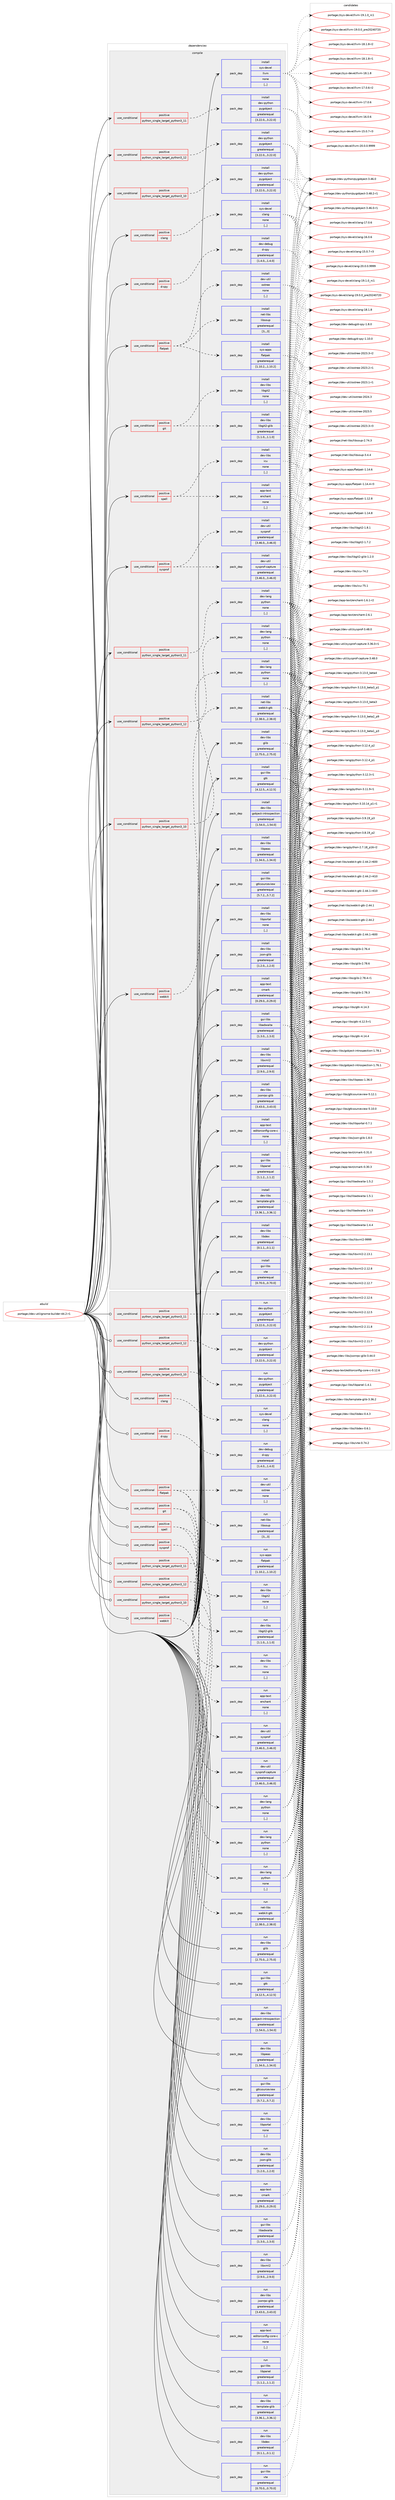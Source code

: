 digraph prolog {

# *************
# Graph options
# *************

newrank=true;
concentrate=true;
compound=true;
graph [rankdir=LR,fontname=Helvetica,fontsize=10,ranksep=1.5];#, ranksep=2.5, nodesep=0.2];
edge  [arrowhead=vee];
node  [fontname=Helvetica,fontsize=10];

# **********
# The ebuild
# **********

subgraph cluster_leftcol {
color=gray;
label=<<i>ebuild</i>>;
id [label="portage://dev-util/gnome-builder-44.2-r1", color=red, width=4, href="../dev-util/gnome-builder-44.2-r1.svg"];
}

# ****************
# The dependencies
# ****************

subgraph cluster_midcol {
color=gray;
label=<<i>dependencies</i>>;
subgraph cluster_compile {
fillcolor="#eeeeee";
style=filled;
label=<<i>compile</i>>;
subgraph cond60579 {
dependency214749 [label=<<TABLE BORDER="0" CELLBORDER="1" CELLSPACING="0" CELLPADDING="4"><TR><TD ROWSPAN="3" CELLPADDING="10">use_conditional</TD></TR><TR><TD>positive</TD></TR><TR><TD>clang</TD></TR></TABLE>>, shape=none, color=red];
subgraph pack152760 {
dependency214750 [label=<<TABLE BORDER="0" CELLBORDER="1" CELLSPACING="0" CELLPADDING="4" WIDTH="220"><TR><TD ROWSPAN="6" CELLPADDING="30">pack_dep</TD></TR><TR><TD WIDTH="110">install</TD></TR><TR><TD>sys-devel</TD></TR><TR><TD>clang</TD></TR><TR><TD>none</TD></TR><TR><TD>[,,]</TD></TR></TABLE>>, shape=none, color=blue];
}
dependency214749:e -> dependency214750:w [weight=20,style="dashed",arrowhead="vee"];
}
id:e -> dependency214749:w [weight=20,style="solid",arrowhead="vee"];
subgraph cond60580 {
dependency214751 [label=<<TABLE BORDER="0" CELLBORDER="1" CELLSPACING="0" CELLPADDING="4"><TR><TD ROWSPAN="3" CELLPADDING="10">use_conditional</TD></TR><TR><TD>positive</TD></TR><TR><TD>d-spy</TD></TR></TABLE>>, shape=none, color=red];
subgraph pack152761 {
dependency214752 [label=<<TABLE BORDER="0" CELLBORDER="1" CELLSPACING="0" CELLPADDING="4" WIDTH="220"><TR><TD ROWSPAN="6" CELLPADDING="30">pack_dep</TD></TR><TR><TD WIDTH="110">install</TD></TR><TR><TD>dev-debug</TD></TR><TR><TD>d-spy</TD></TR><TR><TD>greaterequal</TD></TR><TR><TD>[1.4.0,,,1.4.0]</TD></TR></TABLE>>, shape=none, color=blue];
}
dependency214751:e -> dependency214752:w [weight=20,style="dashed",arrowhead="vee"];
}
id:e -> dependency214751:w [weight=20,style="solid",arrowhead="vee"];
subgraph cond60581 {
dependency214753 [label=<<TABLE BORDER="0" CELLBORDER="1" CELLSPACING="0" CELLPADDING="4"><TR><TD ROWSPAN="3" CELLPADDING="10">use_conditional</TD></TR><TR><TD>positive</TD></TR><TR><TD>flatpak</TD></TR></TABLE>>, shape=none, color=red];
subgraph pack152762 {
dependency214754 [label=<<TABLE BORDER="0" CELLBORDER="1" CELLSPACING="0" CELLPADDING="4" WIDTH="220"><TR><TD ROWSPAN="6" CELLPADDING="30">pack_dep</TD></TR><TR><TD WIDTH="110">install</TD></TR><TR><TD>dev-util</TD></TR><TR><TD>ostree</TD></TR><TR><TD>none</TD></TR><TR><TD>[,,]</TD></TR></TABLE>>, shape=none, color=blue];
}
dependency214753:e -> dependency214754:w [weight=20,style="dashed",arrowhead="vee"];
subgraph pack152763 {
dependency214755 [label=<<TABLE BORDER="0" CELLBORDER="1" CELLSPACING="0" CELLPADDING="4" WIDTH="220"><TR><TD ROWSPAN="6" CELLPADDING="30">pack_dep</TD></TR><TR><TD WIDTH="110">install</TD></TR><TR><TD>net-libs</TD></TR><TR><TD>libsoup</TD></TR><TR><TD>greaterequal</TD></TR><TR><TD>[3,,,3]</TD></TR></TABLE>>, shape=none, color=blue];
}
dependency214753:e -> dependency214755:w [weight=20,style="dashed",arrowhead="vee"];
subgraph pack152764 {
dependency214756 [label=<<TABLE BORDER="0" CELLBORDER="1" CELLSPACING="0" CELLPADDING="4" WIDTH="220"><TR><TD ROWSPAN="6" CELLPADDING="30">pack_dep</TD></TR><TR><TD WIDTH="110">install</TD></TR><TR><TD>sys-apps</TD></TR><TR><TD>flatpak</TD></TR><TR><TD>greaterequal</TD></TR><TR><TD>[1.10.2,,,1.10.2]</TD></TR></TABLE>>, shape=none, color=blue];
}
dependency214753:e -> dependency214756:w [weight=20,style="dashed",arrowhead="vee"];
}
id:e -> dependency214753:w [weight=20,style="solid",arrowhead="vee"];
subgraph cond60582 {
dependency214757 [label=<<TABLE BORDER="0" CELLBORDER="1" CELLSPACING="0" CELLPADDING="4"><TR><TD ROWSPAN="3" CELLPADDING="10">use_conditional</TD></TR><TR><TD>positive</TD></TR><TR><TD>git</TD></TR></TABLE>>, shape=none, color=red];
subgraph pack152765 {
dependency214758 [label=<<TABLE BORDER="0" CELLBORDER="1" CELLSPACING="0" CELLPADDING="4" WIDTH="220"><TR><TD ROWSPAN="6" CELLPADDING="30">pack_dep</TD></TR><TR><TD WIDTH="110">install</TD></TR><TR><TD>dev-libs</TD></TR><TR><TD>libgit2</TD></TR><TR><TD>none</TD></TR><TR><TD>[,,]</TD></TR></TABLE>>, shape=none, color=blue];
}
dependency214757:e -> dependency214758:w [weight=20,style="dashed",arrowhead="vee"];
subgraph pack152766 {
dependency214759 [label=<<TABLE BORDER="0" CELLBORDER="1" CELLSPACING="0" CELLPADDING="4" WIDTH="220"><TR><TD ROWSPAN="6" CELLPADDING="30">pack_dep</TD></TR><TR><TD WIDTH="110">install</TD></TR><TR><TD>dev-libs</TD></TR><TR><TD>libgit2-glib</TD></TR><TR><TD>greaterequal</TD></TR><TR><TD>[1.1.0,,,1.1.0]</TD></TR></TABLE>>, shape=none, color=blue];
}
dependency214757:e -> dependency214759:w [weight=20,style="dashed",arrowhead="vee"];
}
id:e -> dependency214757:w [weight=20,style="solid",arrowhead="vee"];
subgraph cond60583 {
dependency214760 [label=<<TABLE BORDER="0" CELLBORDER="1" CELLSPACING="0" CELLPADDING="4"><TR><TD ROWSPAN="3" CELLPADDING="10">use_conditional</TD></TR><TR><TD>positive</TD></TR><TR><TD>python_single_target_python3_10</TD></TR></TABLE>>, shape=none, color=red];
subgraph pack152767 {
dependency214761 [label=<<TABLE BORDER="0" CELLBORDER="1" CELLSPACING="0" CELLPADDING="4" WIDTH="220"><TR><TD ROWSPAN="6" CELLPADDING="30">pack_dep</TD></TR><TR><TD WIDTH="110">install</TD></TR><TR><TD>dev-lang</TD></TR><TR><TD>python</TD></TR><TR><TD>none</TD></TR><TR><TD>[,,]</TD></TR></TABLE>>, shape=none, color=blue];
}
dependency214760:e -> dependency214761:w [weight=20,style="dashed",arrowhead="vee"];
}
id:e -> dependency214760:w [weight=20,style="solid",arrowhead="vee"];
subgraph cond60584 {
dependency214762 [label=<<TABLE BORDER="0" CELLBORDER="1" CELLSPACING="0" CELLPADDING="4"><TR><TD ROWSPAN="3" CELLPADDING="10">use_conditional</TD></TR><TR><TD>positive</TD></TR><TR><TD>python_single_target_python3_10</TD></TR></TABLE>>, shape=none, color=red];
subgraph pack152768 {
dependency214763 [label=<<TABLE BORDER="0" CELLBORDER="1" CELLSPACING="0" CELLPADDING="4" WIDTH="220"><TR><TD ROWSPAN="6" CELLPADDING="30">pack_dep</TD></TR><TR><TD WIDTH="110">install</TD></TR><TR><TD>dev-python</TD></TR><TR><TD>pygobject</TD></TR><TR><TD>greaterequal</TD></TR><TR><TD>[3.22.0,,,3.22.0]</TD></TR></TABLE>>, shape=none, color=blue];
}
dependency214762:e -> dependency214763:w [weight=20,style="dashed",arrowhead="vee"];
}
id:e -> dependency214762:w [weight=20,style="solid",arrowhead="vee"];
subgraph cond60585 {
dependency214764 [label=<<TABLE BORDER="0" CELLBORDER="1" CELLSPACING="0" CELLPADDING="4"><TR><TD ROWSPAN="3" CELLPADDING="10">use_conditional</TD></TR><TR><TD>positive</TD></TR><TR><TD>python_single_target_python3_11</TD></TR></TABLE>>, shape=none, color=red];
subgraph pack152769 {
dependency214765 [label=<<TABLE BORDER="0" CELLBORDER="1" CELLSPACING="0" CELLPADDING="4" WIDTH="220"><TR><TD ROWSPAN="6" CELLPADDING="30">pack_dep</TD></TR><TR><TD WIDTH="110">install</TD></TR><TR><TD>dev-lang</TD></TR><TR><TD>python</TD></TR><TR><TD>none</TD></TR><TR><TD>[,,]</TD></TR></TABLE>>, shape=none, color=blue];
}
dependency214764:e -> dependency214765:w [weight=20,style="dashed",arrowhead="vee"];
}
id:e -> dependency214764:w [weight=20,style="solid",arrowhead="vee"];
subgraph cond60586 {
dependency214766 [label=<<TABLE BORDER="0" CELLBORDER="1" CELLSPACING="0" CELLPADDING="4"><TR><TD ROWSPAN="3" CELLPADDING="10">use_conditional</TD></TR><TR><TD>positive</TD></TR><TR><TD>python_single_target_python3_11</TD></TR></TABLE>>, shape=none, color=red];
subgraph pack152770 {
dependency214767 [label=<<TABLE BORDER="0" CELLBORDER="1" CELLSPACING="0" CELLPADDING="4" WIDTH="220"><TR><TD ROWSPAN="6" CELLPADDING="30">pack_dep</TD></TR><TR><TD WIDTH="110">install</TD></TR><TR><TD>dev-python</TD></TR><TR><TD>pygobject</TD></TR><TR><TD>greaterequal</TD></TR><TR><TD>[3.22.0,,,3.22.0]</TD></TR></TABLE>>, shape=none, color=blue];
}
dependency214766:e -> dependency214767:w [weight=20,style="dashed",arrowhead="vee"];
}
id:e -> dependency214766:w [weight=20,style="solid",arrowhead="vee"];
subgraph cond60587 {
dependency214768 [label=<<TABLE BORDER="0" CELLBORDER="1" CELLSPACING="0" CELLPADDING="4"><TR><TD ROWSPAN="3" CELLPADDING="10">use_conditional</TD></TR><TR><TD>positive</TD></TR><TR><TD>python_single_target_python3_12</TD></TR></TABLE>>, shape=none, color=red];
subgraph pack152771 {
dependency214769 [label=<<TABLE BORDER="0" CELLBORDER="1" CELLSPACING="0" CELLPADDING="4" WIDTH="220"><TR><TD ROWSPAN="6" CELLPADDING="30">pack_dep</TD></TR><TR><TD WIDTH="110">install</TD></TR><TR><TD>dev-lang</TD></TR><TR><TD>python</TD></TR><TR><TD>none</TD></TR><TR><TD>[,,]</TD></TR></TABLE>>, shape=none, color=blue];
}
dependency214768:e -> dependency214769:w [weight=20,style="dashed",arrowhead="vee"];
}
id:e -> dependency214768:w [weight=20,style="solid",arrowhead="vee"];
subgraph cond60588 {
dependency214770 [label=<<TABLE BORDER="0" CELLBORDER="1" CELLSPACING="0" CELLPADDING="4"><TR><TD ROWSPAN="3" CELLPADDING="10">use_conditional</TD></TR><TR><TD>positive</TD></TR><TR><TD>python_single_target_python3_12</TD></TR></TABLE>>, shape=none, color=red];
subgraph pack152772 {
dependency214771 [label=<<TABLE BORDER="0" CELLBORDER="1" CELLSPACING="0" CELLPADDING="4" WIDTH="220"><TR><TD ROWSPAN="6" CELLPADDING="30">pack_dep</TD></TR><TR><TD WIDTH="110">install</TD></TR><TR><TD>dev-python</TD></TR><TR><TD>pygobject</TD></TR><TR><TD>greaterequal</TD></TR><TR><TD>[3.22.0,,,3.22.0]</TD></TR></TABLE>>, shape=none, color=blue];
}
dependency214770:e -> dependency214771:w [weight=20,style="dashed",arrowhead="vee"];
}
id:e -> dependency214770:w [weight=20,style="solid",arrowhead="vee"];
subgraph cond60589 {
dependency214772 [label=<<TABLE BORDER="0" CELLBORDER="1" CELLSPACING="0" CELLPADDING="4"><TR><TD ROWSPAN="3" CELLPADDING="10">use_conditional</TD></TR><TR><TD>positive</TD></TR><TR><TD>spell</TD></TR></TABLE>>, shape=none, color=red];
subgraph pack152773 {
dependency214773 [label=<<TABLE BORDER="0" CELLBORDER="1" CELLSPACING="0" CELLPADDING="4" WIDTH="220"><TR><TD ROWSPAN="6" CELLPADDING="30">pack_dep</TD></TR><TR><TD WIDTH="110">install</TD></TR><TR><TD>app-text</TD></TR><TR><TD>enchant</TD></TR><TR><TD>none</TD></TR><TR><TD>[,,]</TD></TR></TABLE>>, shape=none, color=blue];
}
dependency214772:e -> dependency214773:w [weight=20,style="dashed",arrowhead="vee"];
subgraph pack152774 {
dependency214774 [label=<<TABLE BORDER="0" CELLBORDER="1" CELLSPACING="0" CELLPADDING="4" WIDTH="220"><TR><TD ROWSPAN="6" CELLPADDING="30">pack_dep</TD></TR><TR><TD WIDTH="110">install</TD></TR><TR><TD>dev-libs</TD></TR><TR><TD>icu</TD></TR><TR><TD>none</TD></TR><TR><TD>[,,]</TD></TR></TABLE>>, shape=none, color=blue];
}
dependency214772:e -> dependency214774:w [weight=20,style="dashed",arrowhead="vee"];
}
id:e -> dependency214772:w [weight=20,style="solid",arrowhead="vee"];
subgraph cond60590 {
dependency214775 [label=<<TABLE BORDER="0" CELLBORDER="1" CELLSPACING="0" CELLPADDING="4"><TR><TD ROWSPAN="3" CELLPADDING="10">use_conditional</TD></TR><TR><TD>positive</TD></TR><TR><TD>sysprof</TD></TR></TABLE>>, shape=none, color=red];
subgraph pack152775 {
dependency214776 [label=<<TABLE BORDER="0" CELLBORDER="1" CELLSPACING="0" CELLPADDING="4" WIDTH="220"><TR><TD ROWSPAN="6" CELLPADDING="30">pack_dep</TD></TR><TR><TD WIDTH="110">install</TD></TR><TR><TD>dev-util</TD></TR><TR><TD>sysprof-capture</TD></TR><TR><TD>greaterequal</TD></TR><TR><TD>[3.46.0,,,3.46.0]</TD></TR></TABLE>>, shape=none, color=blue];
}
dependency214775:e -> dependency214776:w [weight=20,style="dashed",arrowhead="vee"];
subgraph pack152776 {
dependency214777 [label=<<TABLE BORDER="0" CELLBORDER="1" CELLSPACING="0" CELLPADDING="4" WIDTH="220"><TR><TD ROWSPAN="6" CELLPADDING="30">pack_dep</TD></TR><TR><TD WIDTH="110">install</TD></TR><TR><TD>dev-util</TD></TR><TR><TD>sysprof</TD></TR><TR><TD>greaterequal</TD></TR><TR><TD>[3.46.0,,,3.46.0]</TD></TR></TABLE>>, shape=none, color=blue];
}
dependency214775:e -> dependency214777:w [weight=20,style="dashed",arrowhead="vee"];
}
id:e -> dependency214775:w [weight=20,style="solid",arrowhead="vee"];
subgraph cond60591 {
dependency214778 [label=<<TABLE BORDER="0" CELLBORDER="1" CELLSPACING="0" CELLPADDING="4"><TR><TD ROWSPAN="3" CELLPADDING="10">use_conditional</TD></TR><TR><TD>positive</TD></TR><TR><TD>webkit</TD></TR></TABLE>>, shape=none, color=red];
subgraph pack152777 {
dependency214779 [label=<<TABLE BORDER="0" CELLBORDER="1" CELLSPACING="0" CELLPADDING="4" WIDTH="220"><TR><TD ROWSPAN="6" CELLPADDING="30">pack_dep</TD></TR><TR><TD WIDTH="110">install</TD></TR><TR><TD>net-libs</TD></TR><TR><TD>webkit-gtk</TD></TR><TR><TD>greaterequal</TD></TR><TR><TD>[2.38.0,,,2.38.0]</TD></TR></TABLE>>, shape=none, color=blue];
}
dependency214778:e -> dependency214779:w [weight=20,style="dashed",arrowhead="vee"];
}
id:e -> dependency214778:w [weight=20,style="solid",arrowhead="vee"];
subgraph pack152778 {
dependency214780 [label=<<TABLE BORDER="0" CELLBORDER="1" CELLSPACING="0" CELLPADDING="4" WIDTH="220"><TR><TD ROWSPAN="6" CELLPADDING="30">pack_dep</TD></TR><TR><TD WIDTH="110">install</TD></TR><TR><TD>app-text</TD></TR><TR><TD>cmark</TD></TR><TR><TD>greaterequal</TD></TR><TR><TD>[0.29.0,,,0.29.0]</TD></TR></TABLE>>, shape=none, color=blue];
}
id:e -> dependency214780:w [weight=20,style="solid",arrowhead="vee"];
subgraph pack152779 {
dependency214781 [label=<<TABLE BORDER="0" CELLBORDER="1" CELLSPACING="0" CELLPADDING="4" WIDTH="220"><TR><TD ROWSPAN="6" CELLPADDING="30">pack_dep</TD></TR><TR><TD WIDTH="110">install</TD></TR><TR><TD>app-text</TD></TR><TR><TD>editorconfig-core-c</TD></TR><TR><TD>none</TD></TR><TR><TD>[,,]</TD></TR></TABLE>>, shape=none, color=blue];
}
id:e -> dependency214781:w [weight=20,style="solid",arrowhead="vee"];
subgraph pack152780 {
dependency214782 [label=<<TABLE BORDER="0" CELLBORDER="1" CELLSPACING="0" CELLPADDING="4" WIDTH="220"><TR><TD ROWSPAN="6" CELLPADDING="30">pack_dep</TD></TR><TR><TD WIDTH="110">install</TD></TR><TR><TD>dev-libs</TD></TR><TR><TD>glib</TD></TR><TR><TD>greaterequal</TD></TR><TR><TD>[2.75.0,,,2.75.0]</TD></TR></TABLE>>, shape=none, color=blue];
}
id:e -> dependency214782:w [weight=20,style="solid",arrowhead="vee"];
subgraph pack152781 {
dependency214783 [label=<<TABLE BORDER="0" CELLBORDER="1" CELLSPACING="0" CELLPADDING="4" WIDTH="220"><TR><TD ROWSPAN="6" CELLPADDING="30">pack_dep</TD></TR><TR><TD WIDTH="110">install</TD></TR><TR><TD>dev-libs</TD></TR><TR><TD>gobject-introspection</TD></TR><TR><TD>greaterequal</TD></TR><TR><TD>[1.54.0,,,1.54.0]</TD></TR></TABLE>>, shape=none, color=blue];
}
id:e -> dependency214783:w [weight=20,style="solid",arrowhead="vee"];
subgraph pack152782 {
dependency214784 [label=<<TABLE BORDER="0" CELLBORDER="1" CELLSPACING="0" CELLPADDING="4" WIDTH="220"><TR><TD ROWSPAN="6" CELLPADDING="30">pack_dep</TD></TR><TR><TD WIDTH="110">install</TD></TR><TR><TD>dev-libs</TD></TR><TR><TD>json-glib</TD></TR><TR><TD>greaterequal</TD></TR><TR><TD>[1.2.0,,,1.2.0]</TD></TR></TABLE>>, shape=none, color=blue];
}
id:e -> dependency214784:w [weight=20,style="solid",arrowhead="vee"];
subgraph pack152783 {
dependency214785 [label=<<TABLE BORDER="0" CELLBORDER="1" CELLSPACING="0" CELLPADDING="4" WIDTH="220"><TR><TD ROWSPAN="6" CELLPADDING="30">pack_dep</TD></TR><TR><TD WIDTH="110">install</TD></TR><TR><TD>dev-libs</TD></TR><TR><TD>jsonrpc-glib</TD></TR><TR><TD>greaterequal</TD></TR><TR><TD>[3.43.0,,,3.43.0]</TD></TR></TABLE>>, shape=none, color=blue];
}
id:e -> dependency214785:w [weight=20,style="solid",arrowhead="vee"];
subgraph pack152784 {
dependency214786 [label=<<TABLE BORDER="0" CELLBORDER="1" CELLSPACING="0" CELLPADDING="4" WIDTH="220"><TR><TD ROWSPAN="6" CELLPADDING="30">pack_dep</TD></TR><TR><TD WIDTH="110">install</TD></TR><TR><TD>dev-libs</TD></TR><TR><TD>libdex</TD></TR><TR><TD>greaterequal</TD></TR><TR><TD>[0.1.1,,,0.1.1]</TD></TR></TABLE>>, shape=none, color=blue];
}
id:e -> dependency214786:w [weight=20,style="solid",arrowhead="vee"];
subgraph pack152785 {
dependency214787 [label=<<TABLE BORDER="0" CELLBORDER="1" CELLSPACING="0" CELLPADDING="4" WIDTH="220"><TR><TD ROWSPAN="6" CELLPADDING="30">pack_dep</TD></TR><TR><TD WIDTH="110">install</TD></TR><TR><TD>dev-libs</TD></TR><TR><TD>libpeas</TD></TR><TR><TD>greaterequal</TD></TR><TR><TD>[1.34.0,,,1.34.0]</TD></TR></TABLE>>, shape=none, color=blue];
}
id:e -> dependency214787:w [weight=20,style="solid",arrowhead="vee"];
subgraph pack152786 {
dependency214788 [label=<<TABLE BORDER="0" CELLBORDER="1" CELLSPACING="0" CELLPADDING="4" WIDTH="220"><TR><TD ROWSPAN="6" CELLPADDING="30">pack_dep</TD></TR><TR><TD WIDTH="110">install</TD></TR><TR><TD>dev-libs</TD></TR><TR><TD>libportal</TD></TR><TR><TD>none</TD></TR><TR><TD>[,,]</TD></TR></TABLE>>, shape=none, color=blue];
}
id:e -> dependency214788:w [weight=20,style="solid",arrowhead="vee"];
subgraph pack152787 {
dependency214789 [label=<<TABLE BORDER="0" CELLBORDER="1" CELLSPACING="0" CELLPADDING="4" WIDTH="220"><TR><TD ROWSPAN="6" CELLPADDING="30">pack_dep</TD></TR><TR><TD WIDTH="110">install</TD></TR><TR><TD>dev-libs</TD></TR><TR><TD>libxml2</TD></TR><TR><TD>greaterequal</TD></TR><TR><TD>[2.9.0,,,2.9.0]</TD></TR></TABLE>>, shape=none, color=blue];
}
id:e -> dependency214789:w [weight=20,style="solid",arrowhead="vee"];
subgraph pack152788 {
dependency214790 [label=<<TABLE BORDER="0" CELLBORDER="1" CELLSPACING="0" CELLPADDING="4" WIDTH="220"><TR><TD ROWSPAN="6" CELLPADDING="30">pack_dep</TD></TR><TR><TD WIDTH="110">install</TD></TR><TR><TD>dev-libs</TD></TR><TR><TD>template-glib</TD></TR><TR><TD>greaterequal</TD></TR><TR><TD>[3.36.1,,,3.36.1]</TD></TR></TABLE>>, shape=none, color=blue];
}
id:e -> dependency214790:w [weight=20,style="solid",arrowhead="vee"];
subgraph pack152789 {
dependency214791 [label=<<TABLE BORDER="0" CELLBORDER="1" CELLSPACING="0" CELLPADDING="4" WIDTH="220"><TR><TD ROWSPAN="6" CELLPADDING="30">pack_dep</TD></TR><TR><TD WIDTH="110">install</TD></TR><TR><TD>gui-libs</TD></TR><TR><TD>gtk</TD></TR><TR><TD>greaterequal</TD></TR><TR><TD>[4.12.5,,,4.12.5]</TD></TR></TABLE>>, shape=none, color=blue];
}
id:e -> dependency214791:w [weight=20,style="solid",arrowhead="vee"];
subgraph pack152790 {
dependency214792 [label=<<TABLE BORDER="0" CELLBORDER="1" CELLSPACING="0" CELLPADDING="4" WIDTH="220"><TR><TD ROWSPAN="6" CELLPADDING="30">pack_dep</TD></TR><TR><TD WIDTH="110">install</TD></TR><TR><TD>gui-libs</TD></TR><TR><TD>gtksourceview</TD></TR><TR><TD>greaterequal</TD></TR><TR><TD>[5.7.2,,,5.7.2]</TD></TR></TABLE>>, shape=none, color=blue];
}
id:e -> dependency214792:w [weight=20,style="solid",arrowhead="vee"];
subgraph pack152791 {
dependency214793 [label=<<TABLE BORDER="0" CELLBORDER="1" CELLSPACING="0" CELLPADDING="4" WIDTH="220"><TR><TD ROWSPAN="6" CELLPADDING="30">pack_dep</TD></TR><TR><TD WIDTH="110">install</TD></TR><TR><TD>gui-libs</TD></TR><TR><TD>libadwaita</TD></TR><TR><TD>greaterequal</TD></TR><TR><TD>[1.3.0,,,1.3.0]</TD></TR></TABLE>>, shape=none, color=blue];
}
id:e -> dependency214793:w [weight=20,style="solid",arrowhead="vee"];
subgraph pack152792 {
dependency214794 [label=<<TABLE BORDER="0" CELLBORDER="1" CELLSPACING="0" CELLPADDING="4" WIDTH="220"><TR><TD ROWSPAN="6" CELLPADDING="30">pack_dep</TD></TR><TR><TD WIDTH="110">install</TD></TR><TR><TD>gui-libs</TD></TR><TR><TD>libpanel</TD></TR><TR><TD>greaterequal</TD></TR><TR><TD>[1.1.2,,,1.1.2]</TD></TR></TABLE>>, shape=none, color=blue];
}
id:e -> dependency214794:w [weight=20,style="solid",arrowhead="vee"];
subgraph pack152793 {
dependency214795 [label=<<TABLE BORDER="0" CELLBORDER="1" CELLSPACING="0" CELLPADDING="4" WIDTH="220"><TR><TD ROWSPAN="6" CELLPADDING="30">pack_dep</TD></TR><TR><TD WIDTH="110">install</TD></TR><TR><TD>gui-libs</TD></TR><TR><TD>vte</TD></TR><TR><TD>greaterequal</TD></TR><TR><TD>[0.70.0,,,0.70.0]</TD></TR></TABLE>>, shape=none, color=blue];
}
id:e -> dependency214795:w [weight=20,style="solid",arrowhead="vee"];
subgraph pack152794 {
dependency214796 [label=<<TABLE BORDER="0" CELLBORDER="1" CELLSPACING="0" CELLPADDING="4" WIDTH="220"><TR><TD ROWSPAN="6" CELLPADDING="30">pack_dep</TD></TR><TR><TD WIDTH="110">install</TD></TR><TR><TD>sys-devel</TD></TR><TR><TD>llvm</TD></TR><TR><TD>none</TD></TR><TR><TD>[,,]</TD></TR></TABLE>>, shape=none, color=blue];
}
id:e -> dependency214796:w [weight=20,style="solid",arrowhead="vee"];
}
subgraph cluster_compileandrun {
fillcolor="#eeeeee";
style=filled;
label=<<i>compile and run</i>>;
}
subgraph cluster_run {
fillcolor="#eeeeee";
style=filled;
label=<<i>run</i>>;
subgraph cond60592 {
dependency214797 [label=<<TABLE BORDER="0" CELLBORDER="1" CELLSPACING="0" CELLPADDING="4"><TR><TD ROWSPAN="3" CELLPADDING="10">use_conditional</TD></TR><TR><TD>positive</TD></TR><TR><TD>clang</TD></TR></TABLE>>, shape=none, color=red];
subgraph pack152795 {
dependency214798 [label=<<TABLE BORDER="0" CELLBORDER="1" CELLSPACING="0" CELLPADDING="4" WIDTH="220"><TR><TD ROWSPAN="6" CELLPADDING="30">pack_dep</TD></TR><TR><TD WIDTH="110">run</TD></TR><TR><TD>sys-devel</TD></TR><TR><TD>clang</TD></TR><TR><TD>none</TD></TR><TR><TD>[,,]</TD></TR></TABLE>>, shape=none, color=blue];
}
dependency214797:e -> dependency214798:w [weight=20,style="dashed",arrowhead="vee"];
}
id:e -> dependency214797:w [weight=20,style="solid",arrowhead="odot"];
subgraph cond60593 {
dependency214799 [label=<<TABLE BORDER="0" CELLBORDER="1" CELLSPACING="0" CELLPADDING="4"><TR><TD ROWSPAN="3" CELLPADDING="10">use_conditional</TD></TR><TR><TD>positive</TD></TR><TR><TD>d-spy</TD></TR></TABLE>>, shape=none, color=red];
subgraph pack152796 {
dependency214800 [label=<<TABLE BORDER="0" CELLBORDER="1" CELLSPACING="0" CELLPADDING="4" WIDTH="220"><TR><TD ROWSPAN="6" CELLPADDING="30">pack_dep</TD></TR><TR><TD WIDTH="110">run</TD></TR><TR><TD>dev-debug</TD></TR><TR><TD>d-spy</TD></TR><TR><TD>greaterequal</TD></TR><TR><TD>[1.4.0,,,1.4.0]</TD></TR></TABLE>>, shape=none, color=blue];
}
dependency214799:e -> dependency214800:w [weight=20,style="dashed",arrowhead="vee"];
}
id:e -> dependency214799:w [weight=20,style="solid",arrowhead="odot"];
subgraph cond60594 {
dependency214801 [label=<<TABLE BORDER="0" CELLBORDER="1" CELLSPACING="0" CELLPADDING="4"><TR><TD ROWSPAN="3" CELLPADDING="10">use_conditional</TD></TR><TR><TD>positive</TD></TR><TR><TD>flatpak</TD></TR></TABLE>>, shape=none, color=red];
subgraph pack152797 {
dependency214802 [label=<<TABLE BORDER="0" CELLBORDER="1" CELLSPACING="0" CELLPADDING="4" WIDTH="220"><TR><TD ROWSPAN="6" CELLPADDING="30">pack_dep</TD></TR><TR><TD WIDTH="110">run</TD></TR><TR><TD>dev-util</TD></TR><TR><TD>ostree</TD></TR><TR><TD>none</TD></TR><TR><TD>[,,]</TD></TR></TABLE>>, shape=none, color=blue];
}
dependency214801:e -> dependency214802:w [weight=20,style="dashed",arrowhead="vee"];
subgraph pack152798 {
dependency214803 [label=<<TABLE BORDER="0" CELLBORDER="1" CELLSPACING="0" CELLPADDING="4" WIDTH="220"><TR><TD ROWSPAN="6" CELLPADDING="30">pack_dep</TD></TR><TR><TD WIDTH="110">run</TD></TR><TR><TD>net-libs</TD></TR><TR><TD>libsoup</TD></TR><TR><TD>greaterequal</TD></TR><TR><TD>[3,,,3]</TD></TR></TABLE>>, shape=none, color=blue];
}
dependency214801:e -> dependency214803:w [weight=20,style="dashed",arrowhead="vee"];
subgraph pack152799 {
dependency214804 [label=<<TABLE BORDER="0" CELLBORDER="1" CELLSPACING="0" CELLPADDING="4" WIDTH="220"><TR><TD ROWSPAN="6" CELLPADDING="30">pack_dep</TD></TR><TR><TD WIDTH="110">run</TD></TR><TR><TD>sys-apps</TD></TR><TR><TD>flatpak</TD></TR><TR><TD>greaterequal</TD></TR><TR><TD>[1.10.2,,,1.10.2]</TD></TR></TABLE>>, shape=none, color=blue];
}
dependency214801:e -> dependency214804:w [weight=20,style="dashed",arrowhead="vee"];
}
id:e -> dependency214801:w [weight=20,style="solid",arrowhead="odot"];
subgraph cond60595 {
dependency214805 [label=<<TABLE BORDER="0" CELLBORDER="1" CELLSPACING="0" CELLPADDING="4"><TR><TD ROWSPAN="3" CELLPADDING="10">use_conditional</TD></TR><TR><TD>positive</TD></TR><TR><TD>git</TD></TR></TABLE>>, shape=none, color=red];
subgraph pack152800 {
dependency214806 [label=<<TABLE BORDER="0" CELLBORDER="1" CELLSPACING="0" CELLPADDING="4" WIDTH="220"><TR><TD ROWSPAN="6" CELLPADDING="30">pack_dep</TD></TR><TR><TD WIDTH="110">run</TD></TR><TR><TD>dev-libs</TD></TR><TR><TD>libgit2</TD></TR><TR><TD>none</TD></TR><TR><TD>[,,]</TD></TR></TABLE>>, shape=none, color=blue];
}
dependency214805:e -> dependency214806:w [weight=20,style="dashed",arrowhead="vee"];
subgraph pack152801 {
dependency214807 [label=<<TABLE BORDER="0" CELLBORDER="1" CELLSPACING="0" CELLPADDING="4" WIDTH="220"><TR><TD ROWSPAN="6" CELLPADDING="30">pack_dep</TD></TR><TR><TD WIDTH="110">run</TD></TR><TR><TD>dev-libs</TD></TR><TR><TD>libgit2-glib</TD></TR><TR><TD>greaterequal</TD></TR><TR><TD>[1.1.0,,,1.1.0]</TD></TR></TABLE>>, shape=none, color=blue];
}
dependency214805:e -> dependency214807:w [weight=20,style="dashed",arrowhead="vee"];
}
id:e -> dependency214805:w [weight=20,style="solid",arrowhead="odot"];
subgraph cond60596 {
dependency214808 [label=<<TABLE BORDER="0" CELLBORDER="1" CELLSPACING="0" CELLPADDING="4"><TR><TD ROWSPAN="3" CELLPADDING="10">use_conditional</TD></TR><TR><TD>positive</TD></TR><TR><TD>python_single_target_python3_10</TD></TR></TABLE>>, shape=none, color=red];
subgraph pack152802 {
dependency214809 [label=<<TABLE BORDER="0" CELLBORDER="1" CELLSPACING="0" CELLPADDING="4" WIDTH="220"><TR><TD ROWSPAN="6" CELLPADDING="30">pack_dep</TD></TR><TR><TD WIDTH="110">run</TD></TR><TR><TD>dev-lang</TD></TR><TR><TD>python</TD></TR><TR><TD>none</TD></TR><TR><TD>[,,]</TD></TR></TABLE>>, shape=none, color=blue];
}
dependency214808:e -> dependency214809:w [weight=20,style="dashed",arrowhead="vee"];
}
id:e -> dependency214808:w [weight=20,style="solid",arrowhead="odot"];
subgraph cond60597 {
dependency214810 [label=<<TABLE BORDER="0" CELLBORDER="1" CELLSPACING="0" CELLPADDING="4"><TR><TD ROWSPAN="3" CELLPADDING="10">use_conditional</TD></TR><TR><TD>positive</TD></TR><TR><TD>python_single_target_python3_10</TD></TR></TABLE>>, shape=none, color=red];
subgraph pack152803 {
dependency214811 [label=<<TABLE BORDER="0" CELLBORDER="1" CELLSPACING="0" CELLPADDING="4" WIDTH="220"><TR><TD ROWSPAN="6" CELLPADDING="30">pack_dep</TD></TR><TR><TD WIDTH="110">run</TD></TR><TR><TD>dev-python</TD></TR><TR><TD>pygobject</TD></TR><TR><TD>greaterequal</TD></TR><TR><TD>[3.22.0,,,3.22.0]</TD></TR></TABLE>>, shape=none, color=blue];
}
dependency214810:e -> dependency214811:w [weight=20,style="dashed",arrowhead="vee"];
}
id:e -> dependency214810:w [weight=20,style="solid",arrowhead="odot"];
subgraph cond60598 {
dependency214812 [label=<<TABLE BORDER="0" CELLBORDER="1" CELLSPACING="0" CELLPADDING="4"><TR><TD ROWSPAN="3" CELLPADDING="10">use_conditional</TD></TR><TR><TD>positive</TD></TR><TR><TD>python_single_target_python3_11</TD></TR></TABLE>>, shape=none, color=red];
subgraph pack152804 {
dependency214813 [label=<<TABLE BORDER="0" CELLBORDER="1" CELLSPACING="0" CELLPADDING="4" WIDTH="220"><TR><TD ROWSPAN="6" CELLPADDING="30">pack_dep</TD></TR><TR><TD WIDTH="110">run</TD></TR><TR><TD>dev-lang</TD></TR><TR><TD>python</TD></TR><TR><TD>none</TD></TR><TR><TD>[,,]</TD></TR></TABLE>>, shape=none, color=blue];
}
dependency214812:e -> dependency214813:w [weight=20,style="dashed",arrowhead="vee"];
}
id:e -> dependency214812:w [weight=20,style="solid",arrowhead="odot"];
subgraph cond60599 {
dependency214814 [label=<<TABLE BORDER="0" CELLBORDER="1" CELLSPACING="0" CELLPADDING="4"><TR><TD ROWSPAN="3" CELLPADDING="10">use_conditional</TD></TR><TR><TD>positive</TD></TR><TR><TD>python_single_target_python3_11</TD></TR></TABLE>>, shape=none, color=red];
subgraph pack152805 {
dependency214815 [label=<<TABLE BORDER="0" CELLBORDER="1" CELLSPACING="0" CELLPADDING="4" WIDTH="220"><TR><TD ROWSPAN="6" CELLPADDING="30">pack_dep</TD></TR><TR><TD WIDTH="110">run</TD></TR><TR><TD>dev-python</TD></TR><TR><TD>pygobject</TD></TR><TR><TD>greaterequal</TD></TR><TR><TD>[3.22.0,,,3.22.0]</TD></TR></TABLE>>, shape=none, color=blue];
}
dependency214814:e -> dependency214815:w [weight=20,style="dashed",arrowhead="vee"];
}
id:e -> dependency214814:w [weight=20,style="solid",arrowhead="odot"];
subgraph cond60600 {
dependency214816 [label=<<TABLE BORDER="0" CELLBORDER="1" CELLSPACING="0" CELLPADDING="4"><TR><TD ROWSPAN="3" CELLPADDING="10">use_conditional</TD></TR><TR><TD>positive</TD></TR><TR><TD>python_single_target_python3_12</TD></TR></TABLE>>, shape=none, color=red];
subgraph pack152806 {
dependency214817 [label=<<TABLE BORDER="0" CELLBORDER="1" CELLSPACING="0" CELLPADDING="4" WIDTH="220"><TR><TD ROWSPAN="6" CELLPADDING="30">pack_dep</TD></TR><TR><TD WIDTH="110">run</TD></TR><TR><TD>dev-lang</TD></TR><TR><TD>python</TD></TR><TR><TD>none</TD></TR><TR><TD>[,,]</TD></TR></TABLE>>, shape=none, color=blue];
}
dependency214816:e -> dependency214817:w [weight=20,style="dashed",arrowhead="vee"];
}
id:e -> dependency214816:w [weight=20,style="solid",arrowhead="odot"];
subgraph cond60601 {
dependency214818 [label=<<TABLE BORDER="0" CELLBORDER="1" CELLSPACING="0" CELLPADDING="4"><TR><TD ROWSPAN="3" CELLPADDING="10">use_conditional</TD></TR><TR><TD>positive</TD></TR><TR><TD>python_single_target_python3_12</TD></TR></TABLE>>, shape=none, color=red];
subgraph pack152807 {
dependency214819 [label=<<TABLE BORDER="0" CELLBORDER="1" CELLSPACING="0" CELLPADDING="4" WIDTH="220"><TR><TD ROWSPAN="6" CELLPADDING="30">pack_dep</TD></TR><TR><TD WIDTH="110">run</TD></TR><TR><TD>dev-python</TD></TR><TR><TD>pygobject</TD></TR><TR><TD>greaterequal</TD></TR><TR><TD>[3.22.0,,,3.22.0]</TD></TR></TABLE>>, shape=none, color=blue];
}
dependency214818:e -> dependency214819:w [weight=20,style="dashed",arrowhead="vee"];
}
id:e -> dependency214818:w [weight=20,style="solid",arrowhead="odot"];
subgraph cond60602 {
dependency214820 [label=<<TABLE BORDER="0" CELLBORDER="1" CELLSPACING="0" CELLPADDING="4"><TR><TD ROWSPAN="3" CELLPADDING="10">use_conditional</TD></TR><TR><TD>positive</TD></TR><TR><TD>spell</TD></TR></TABLE>>, shape=none, color=red];
subgraph pack152808 {
dependency214821 [label=<<TABLE BORDER="0" CELLBORDER="1" CELLSPACING="0" CELLPADDING="4" WIDTH="220"><TR><TD ROWSPAN="6" CELLPADDING="30">pack_dep</TD></TR><TR><TD WIDTH="110">run</TD></TR><TR><TD>app-text</TD></TR><TR><TD>enchant</TD></TR><TR><TD>none</TD></TR><TR><TD>[,,]</TD></TR></TABLE>>, shape=none, color=blue];
}
dependency214820:e -> dependency214821:w [weight=20,style="dashed",arrowhead="vee"];
subgraph pack152809 {
dependency214822 [label=<<TABLE BORDER="0" CELLBORDER="1" CELLSPACING="0" CELLPADDING="4" WIDTH="220"><TR><TD ROWSPAN="6" CELLPADDING="30">pack_dep</TD></TR><TR><TD WIDTH="110">run</TD></TR><TR><TD>dev-libs</TD></TR><TR><TD>icu</TD></TR><TR><TD>none</TD></TR><TR><TD>[,,]</TD></TR></TABLE>>, shape=none, color=blue];
}
dependency214820:e -> dependency214822:w [weight=20,style="dashed",arrowhead="vee"];
}
id:e -> dependency214820:w [weight=20,style="solid",arrowhead="odot"];
subgraph cond60603 {
dependency214823 [label=<<TABLE BORDER="0" CELLBORDER="1" CELLSPACING="0" CELLPADDING="4"><TR><TD ROWSPAN="3" CELLPADDING="10">use_conditional</TD></TR><TR><TD>positive</TD></TR><TR><TD>sysprof</TD></TR></TABLE>>, shape=none, color=red];
subgraph pack152810 {
dependency214824 [label=<<TABLE BORDER="0" CELLBORDER="1" CELLSPACING="0" CELLPADDING="4" WIDTH="220"><TR><TD ROWSPAN="6" CELLPADDING="30">pack_dep</TD></TR><TR><TD WIDTH="110">run</TD></TR><TR><TD>dev-util</TD></TR><TR><TD>sysprof-capture</TD></TR><TR><TD>greaterequal</TD></TR><TR><TD>[3.46.0,,,3.46.0]</TD></TR></TABLE>>, shape=none, color=blue];
}
dependency214823:e -> dependency214824:w [weight=20,style="dashed",arrowhead="vee"];
subgraph pack152811 {
dependency214825 [label=<<TABLE BORDER="0" CELLBORDER="1" CELLSPACING="0" CELLPADDING="4" WIDTH="220"><TR><TD ROWSPAN="6" CELLPADDING="30">pack_dep</TD></TR><TR><TD WIDTH="110">run</TD></TR><TR><TD>dev-util</TD></TR><TR><TD>sysprof</TD></TR><TR><TD>greaterequal</TD></TR><TR><TD>[3.46.0,,,3.46.0]</TD></TR></TABLE>>, shape=none, color=blue];
}
dependency214823:e -> dependency214825:w [weight=20,style="dashed",arrowhead="vee"];
}
id:e -> dependency214823:w [weight=20,style="solid",arrowhead="odot"];
subgraph cond60604 {
dependency214826 [label=<<TABLE BORDER="0" CELLBORDER="1" CELLSPACING="0" CELLPADDING="4"><TR><TD ROWSPAN="3" CELLPADDING="10">use_conditional</TD></TR><TR><TD>positive</TD></TR><TR><TD>webkit</TD></TR></TABLE>>, shape=none, color=red];
subgraph pack152812 {
dependency214827 [label=<<TABLE BORDER="0" CELLBORDER="1" CELLSPACING="0" CELLPADDING="4" WIDTH="220"><TR><TD ROWSPAN="6" CELLPADDING="30">pack_dep</TD></TR><TR><TD WIDTH="110">run</TD></TR><TR><TD>net-libs</TD></TR><TR><TD>webkit-gtk</TD></TR><TR><TD>greaterequal</TD></TR><TR><TD>[2.38.0,,,2.38.0]</TD></TR></TABLE>>, shape=none, color=blue];
}
dependency214826:e -> dependency214827:w [weight=20,style="dashed",arrowhead="vee"];
}
id:e -> dependency214826:w [weight=20,style="solid",arrowhead="odot"];
subgraph pack152813 {
dependency214828 [label=<<TABLE BORDER="0" CELLBORDER="1" CELLSPACING="0" CELLPADDING="4" WIDTH="220"><TR><TD ROWSPAN="6" CELLPADDING="30">pack_dep</TD></TR><TR><TD WIDTH="110">run</TD></TR><TR><TD>app-text</TD></TR><TR><TD>cmark</TD></TR><TR><TD>greaterequal</TD></TR><TR><TD>[0.29.0,,,0.29.0]</TD></TR></TABLE>>, shape=none, color=blue];
}
id:e -> dependency214828:w [weight=20,style="solid",arrowhead="odot"];
subgraph pack152814 {
dependency214829 [label=<<TABLE BORDER="0" CELLBORDER="1" CELLSPACING="0" CELLPADDING="4" WIDTH="220"><TR><TD ROWSPAN="6" CELLPADDING="30">pack_dep</TD></TR><TR><TD WIDTH="110">run</TD></TR><TR><TD>app-text</TD></TR><TR><TD>editorconfig-core-c</TD></TR><TR><TD>none</TD></TR><TR><TD>[,,]</TD></TR></TABLE>>, shape=none, color=blue];
}
id:e -> dependency214829:w [weight=20,style="solid",arrowhead="odot"];
subgraph pack152815 {
dependency214830 [label=<<TABLE BORDER="0" CELLBORDER="1" CELLSPACING="0" CELLPADDING="4" WIDTH="220"><TR><TD ROWSPAN="6" CELLPADDING="30">pack_dep</TD></TR><TR><TD WIDTH="110">run</TD></TR><TR><TD>dev-libs</TD></TR><TR><TD>glib</TD></TR><TR><TD>greaterequal</TD></TR><TR><TD>[2.75.0,,,2.75.0]</TD></TR></TABLE>>, shape=none, color=blue];
}
id:e -> dependency214830:w [weight=20,style="solid",arrowhead="odot"];
subgraph pack152816 {
dependency214831 [label=<<TABLE BORDER="0" CELLBORDER="1" CELLSPACING="0" CELLPADDING="4" WIDTH="220"><TR><TD ROWSPAN="6" CELLPADDING="30">pack_dep</TD></TR><TR><TD WIDTH="110">run</TD></TR><TR><TD>dev-libs</TD></TR><TR><TD>gobject-introspection</TD></TR><TR><TD>greaterequal</TD></TR><TR><TD>[1.54.0,,,1.54.0]</TD></TR></TABLE>>, shape=none, color=blue];
}
id:e -> dependency214831:w [weight=20,style="solid",arrowhead="odot"];
subgraph pack152817 {
dependency214832 [label=<<TABLE BORDER="0" CELLBORDER="1" CELLSPACING="0" CELLPADDING="4" WIDTH="220"><TR><TD ROWSPAN="6" CELLPADDING="30">pack_dep</TD></TR><TR><TD WIDTH="110">run</TD></TR><TR><TD>dev-libs</TD></TR><TR><TD>json-glib</TD></TR><TR><TD>greaterequal</TD></TR><TR><TD>[1.2.0,,,1.2.0]</TD></TR></TABLE>>, shape=none, color=blue];
}
id:e -> dependency214832:w [weight=20,style="solid",arrowhead="odot"];
subgraph pack152818 {
dependency214833 [label=<<TABLE BORDER="0" CELLBORDER="1" CELLSPACING="0" CELLPADDING="4" WIDTH="220"><TR><TD ROWSPAN="6" CELLPADDING="30">pack_dep</TD></TR><TR><TD WIDTH="110">run</TD></TR><TR><TD>dev-libs</TD></TR><TR><TD>jsonrpc-glib</TD></TR><TR><TD>greaterequal</TD></TR><TR><TD>[3.43.0,,,3.43.0]</TD></TR></TABLE>>, shape=none, color=blue];
}
id:e -> dependency214833:w [weight=20,style="solid",arrowhead="odot"];
subgraph pack152819 {
dependency214834 [label=<<TABLE BORDER="0" CELLBORDER="1" CELLSPACING="0" CELLPADDING="4" WIDTH="220"><TR><TD ROWSPAN="6" CELLPADDING="30">pack_dep</TD></TR><TR><TD WIDTH="110">run</TD></TR><TR><TD>dev-libs</TD></TR><TR><TD>libdex</TD></TR><TR><TD>greaterequal</TD></TR><TR><TD>[0.1.1,,,0.1.1]</TD></TR></TABLE>>, shape=none, color=blue];
}
id:e -> dependency214834:w [weight=20,style="solid",arrowhead="odot"];
subgraph pack152820 {
dependency214835 [label=<<TABLE BORDER="0" CELLBORDER="1" CELLSPACING="0" CELLPADDING="4" WIDTH="220"><TR><TD ROWSPAN="6" CELLPADDING="30">pack_dep</TD></TR><TR><TD WIDTH="110">run</TD></TR><TR><TD>dev-libs</TD></TR><TR><TD>libpeas</TD></TR><TR><TD>greaterequal</TD></TR><TR><TD>[1.34.0,,,1.34.0]</TD></TR></TABLE>>, shape=none, color=blue];
}
id:e -> dependency214835:w [weight=20,style="solid",arrowhead="odot"];
subgraph pack152821 {
dependency214836 [label=<<TABLE BORDER="0" CELLBORDER="1" CELLSPACING="0" CELLPADDING="4" WIDTH="220"><TR><TD ROWSPAN="6" CELLPADDING="30">pack_dep</TD></TR><TR><TD WIDTH="110">run</TD></TR><TR><TD>dev-libs</TD></TR><TR><TD>libportal</TD></TR><TR><TD>none</TD></TR><TR><TD>[,,]</TD></TR></TABLE>>, shape=none, color=blue];
}
id:e -> dependency214836:w [weight=20,style="solid",arrowhead="odot"];
subgraph pack152822 {
dependency214837 [label=<<TABLE BORDER="0" CELLBORDER="1" CELLSPACING="0" CELLPADDING="4" WIDTH="220"><TR><TD ROWSPAN="6" CELLPADDING="30">pack_dep</TD></TR><TR><TD WIDTH="110">run</TD></TR><TR><TD>dev-libs</TD></TR><TR><TD>libxml2</TD></TR><TR><TD>greaterequal</TD></TR><TR><TD>[2.9.0,,,2.9.0]</TD></TR></TABLE>>, shape=none, color=blue];
}
id:e -> dependency214837:w [weight=20,style="solid",arrowhead="odot"];
subgraph pack152823 {
dependency214838 [label=<<TABLE BORDER="0" CELLBORDER="1" CELLSPACING="0" CELLPADDING="4" WIDTH="220"><TR><TD ROWSPAN="6" CELLPADDING="30">pack_dep</TD></TR><TR><TD WIDTH="110">run</TD></TR><TR><TD>dev-libs</TD></TR><TR><TD>template-glib</TD></TR><TR><TD>greaterequal</TD></TR><TR><TD>[3.36.1,,,3.36.1]</TD></TR></TABLE>>, shape=none, color=blue];
}
id:e -> dependency214838:w [weight=20,style="solid",arrowhead="odot"];
subgraph pack152824 {
dependency214839 [label=<<TABLE BORDER="0" CELLBORDER="1" CELLSPACING="0" CELLPADDING="4" WIDTH="220"><TR><TD ROWSPAN="6" CELLPADDING="30">pack_dep</TD></TR><TR><TD WIDTH="110">run</TD></TR><TR><TD>gui-libs</TD></TR><TR><TD>gtk</TD></TR><TR><TD>greaterequal</TD></TR><TR><TD>[4.12.5,,,4.12.5]</TD></TR></TABLE>>, shape=none, color=blue];
}
id:e -> dependency214839:w [weight=20,style="solid",arrowhead="odot"];
subgraph pack152825 {
dependency214840 [label=<<TABLE BORDER="0" CELLBORDER="1" CELLSPACING="0" CELLPADDING="4" WIDTH="220"><TR><TD ROWSPAN="6" CELLPADDING="30">pack_dep</TD></TR><TR><TD WIDTH="110">run</TD></TR><TR><TD>gui-libs</TD></TR><TR><TD>gtksourceview</TD></TR><TR><TD>greaterequal</TD></TR><TR><TD>[5.7.2,,,5.7.2]</TD></TR></TABLE>>, shape=none, color=blue];
}
id:e -> dependency214840:w [weight=20,style="solid",arrowhead="odot"];
subgraph pack152826 {
dependency214841 [label=<<TABLE BORDER="0" CELLBORDER="1" CELLSPACING="0" CELLPADDING="4" WIDTH="220"><TR><TD ROWSPAN="6" CELLPADDING="30">pack_dep</TD></TR><TR><TD WIDTH="110">run</TD></TR><TR><TD>gui-libs</TD></TR><TR><TD>libadwaita</TD></TR><TR><TD>greaterequal</TD></TR><TR><TD>[1.3.0,,,1.3.0]</TD></TR></TABLE>>, shape=none, color=blue];
}
id:e -> dependency214841:w [weight=20,style="solid",arrowhead="odot"];
subgraph pack152827 {
dependency214842 [label=<<TABLE BORDER="0" CELLBORDER="1" CELLSPACING="0" CELLPADDING="4" WIDTH="220"><TR><TD ROWSPAN="6" CELLPADDING="30">pack_dep</TD></TR><TR><TD WIDTH="110">run</TD></TR><TR><TD>gui-libs</TD></TR><TR><TD>libpanel</TD></TR><TR><TD>greaterequal</TD></TR><TR><TD>[1.1.2,,,1.1.2]</TD></TR></TABLE>>, shape=none, color=blue];
}
id:e -> dependency214842:w [weight=20,style="solid",arrowhead="odot"];
subgraph pack152828 {
dependency214843 [label=<<TABLE BORDER="0" CELLBORDER="1" CELLSPACING="0" CELLPADDING="4" WIDTH="220"><TR><TD ROWSPAN="6" CELLPADDING="30">pack_dep</TD></TR><TR><TD WIDTH="110">run</TD></TR><TR><TD>gui-libs</TD></TR><TR><TD>vte</TD></TR><TR><TD>greaterequal</TD></TR><TR><TD>[0.70.0,,,0.70.0]</TD></TR></TABLE>>, shape=none, color=blue];
}
id:e -> dependency214843:w [weight=20,style="solid",arrowhead="odot"];
}
}

# **************
# The candidates
# **************

subgraph cluster_choices {
rank=same;
color=gray;
label=<<i>candidates</i>>;

subgraph choice152760 {
color=black;
nodesep=1;
choice11512111545100101118101108479910897110103455048464846484657575757 [label="portage://sys-devel/clang-20.0.0.9999", color=red, width=4,href="../sys-devel/clang-20.0.0.9999.svg"];
choice1151211154510010111810110847991089711010345495746494648951149949 [label="portage://sys-devel/clang-19.1.0_rc1", color=red, width=4,href="../sys-devel/clang-19.1.0_rc1.svg"];
choice1151211154510010111810110847991089711010345495746484648951121141015048505248555048 [label="portage://sys-devel/clang-19.0.0_pre20240720", color=red, width=4,href="../sys-devel/clang-19.0.0_pre20240720.svg"];
choice1151211154510010111810110847991089711010345495646494656 [label="portage://sys-devel/clang-18.1.8", color=red, width=4,href="../sys-devel/clang-18.1.8.svg"];
choice1151211154510010111810110847991089711010345495546484654 [label="portage://sys-devel/clang-17.0.6", color=red, width=4,href="../sys-devel/clang-17.0.6.svg"];
choice1151211154510010111810110847991089711010345495446484654 [label="portage://sys-devel/clang-16.0.6", color=red, width=4,href="../sys-devel/clang-16.0.6.svg"];
choice11512111545100101118101108479910897110103454953464846554511451 [label="portage://sys-devel/clang-15.0.7-r3", color=red, width=4,href="../sys-devel/clang-15.0.7-r3.svg"];
dependency214750:e -> choice11512111545100101118101108479910897110103455048464846484657575757:w [style=dotted,weight="100"];
dependency214750:e -> choice1151211154510010111810110847991089711010345495746494648951149949:w [style=dotted,weight="100"];
dependency214750:e -> choice1151211154510010111810110847991089711010345495746484648951121141015048505248555048:w [style=dotted,weight="100"];
dependency214750:e -> choice1151211154510010111810110847991089711010345495646494656:w [style=dotted,weight="100"];
dependency214750:e -> choice1151211154510010111810110847991089711010345495546484654:w [style=dotted,weight="100"];
dependency214750:e -> choice1151211154510010111810110847991089711010345495446484654:w [style=dotted,weight="100"];
dependency214750:e -> choice11512111545100101118101108479910897110103454953464846554511451:w [style=dotted,weight="100"];
}
subgraph choice152761 {
color=black;
nodesep=1;
choice1001011184510010198117103471004511511212145494649484648 [label="portage://dev-debug/d-spy-1.10.0", color=red, width=4,href="../dev-debug/d-spy-1.10.0.svg"];
choice10010111845100101981171034710045115112121454946564648 [label="portage://dev-debug/d-spy-1.8.0", color=red, width=4,href="../dev-debug/d-spy-1.8.0.svg"];
dependency214752:e -> choice1001011184510010198117103471004511511212145494649484648:w [style=dotted,weight="100"];
dependency214752:e -> choice10010111845100101981171034710045115112121454946564648:w [style=dotted,weight="100"];
}
subgraph choice152762 {
color=black;
nodesep=1;
choice100101118451171161051084711111511611410110145504850524651 [label="portage://dev-util/ostree-2024.3", color=red, width=4,href="../dev-util/ostree-2024.3.svg"];
choice100101118451171161051084711111511611410110145504850514653 [label="portage://dev-util/ostree-2023.5", color=red, width=4,href="../dev-util/ostree-2023.5.svg"];
choice1001011184511711610510847111115116114101101455048505146514511451 [label="portage://dev-util/ostree-2023.3-r3", color=red, width=4,href="../dev-util/ostree-2023.3-r3.svg"];
choice1001011184511711610510847111115116114101101455048505146514511450 [label="portage://dev-util/ostree-2023.3-r2", color=red, width=4,href="../dev-util/ostree-2023.3-r2.svg"];
choice1001011184511711610510847111115116114101101455048505146504511449 [label="portage://dev-util/ostree-2023.2-r1", color=red, width=4,href="../dev-util/ostree-2023.2-r1.svg"];
choice1001011184511711610510847111115116114101101455048505146494511449 [label="portage://dev-util/ostree-2023.1-r1", color=red, width=4,href="../dev-util/ostree-2023.1-r1.svg"];
dependency214754:e -> choice100101118451171161051084711111511611410110145504850524651:w [style=dotted,weight="100"];
dependency214754:e -> choice100101118451171161051084711111511611410110145504850514653:w [style=dotted,weight="100"];
dependency214754:e -> choice1001011184511711610510847111115116114101101455048505146514511451:w [style=dotted,weight="100"];
dependency214754:e -> choice1001011184511711610510847111115116114101101455048505146514511450:w [style=dotted,weight="100"];
dependency214754:e -> choice1001011184511711610510847111115116114101101455048505146504511449:w [style=dotted,weight="100"];
dependency214754:e -> choice1001011184511711610510847111115116114101101455048505146494511449:w [style=dotted,weight="100"];
}
subgraph choice152763 {
color=black;
nodesep=1;
choice11010111645108105981154710810598115111117112455146524652 [label="portage://net-libs/libsoup-3.4.4", color=red, width=4,href="../net-libs/libsoup-3.4.4.svg"];
choice1101011164510810598115471081059811511111711245504655524651 [label="portage://net-libs/libsoup-2.74.3", color=red, width=4,href="../net-libs/libsoup-2.74.3.svg"];
dependency214755:e -> choice11010111645108105981154710810598115111117112455146524652:w [style=dotted,weight="100"];
dependency214755:e -> choice1101011164510810598115471081059811511111711245504655524651:w [style=dotted,weight="100"];
}
subgraph choice152764 {
color=black;
nodesep=1;
choice115121115459711211211547102108971161129710745494649524656 [label="portage://sys-apps/flatpak-1.14.8", color=red, width=4,href="../sys-apps/flatpak-1.14.8.svg"];
choice115121115459711211211547102108971161129710745494649524654 [label="portage://sys-apps/flatpak-1.14.6", color=red, width=4,href="../sys-apps/flatpak-1.14.6.svg"];
choice1151211154597112112115471021089711611297107454946495246524511451 [label="portage://sys-apps/flatpak-1.14.4-r3", color=red, width=4,href="../sys-apps/flatpak-1.14.4-r3.svg"];
choice115121115459711211211547102108971161129710745494649504656 [label="portage://sys-apps/flatpak-1.12.8", color=red, width=4,href="../sys-apps/flatpak-1.12.8.svg"];
dependency214756:e -> choice115121115459711211211547102108971161129710745494649524656:w [style=dotted,weight="100"];
dependency214756:e -> choice115121115459711211211547102108971161129710745494649524654:w [style=dotted,weight="100"];
dependency214756:e -> choice1151211154597112112115471021089711611297107454946495246524511451:w [style=dotted,weight="100"];
dependency214756:e -> choice115121115459711211211547102108971161129710745494649504656:w [style=dotted,weight="100"];
}
subgraph choice152765 {
color=black;
nodesep=1;
choice1001011184510810598115471081059810310511650454946564649 [label="portage://dev-libs/libgit2-1.8.1", color=red, width=4,href="../dev-libs/libgit2-1.8.1.svg"];
choice1001011184510810598115471081059810310511650454946554650 [label="portage://dev-libs/libgit2-1.7.2", color=red, width=4,href="../dev-libs/libgit2-1.7.2.svg"];
dependency214758:e -> choice1001011184510810598115471081059810310511650454946564649:w [style=dotted,weight="100"];
dependency214758:e -> choice1001011184510810598115471081059810310511650454946554650:w [style=dotted,weight="100"];
}
subgraph choice152766 {
color=black;
nodesep=1;
choice10010111845108105981154710810598103105116504510310810598454946504648 [label="portage://dev-libs/libgit2-glib-1.2.0", color=red, width=4,href="../dev-libs/libgit2-glib-1.2.0.svg"];
dependency214759:e -> choice10010111845108105981154710810598103105116504510310810598454946504648:w [style=dotted,weight="100"];
}
subgraph choice152767 {
color=black;
nodesep=1;
choice1001011184510897110103471121211161041111104551464951464895981011169752 [label="portage://dev-lang/python-3.13.0_beta4", color=red, width=4,href="../dev-lang/python-3.13.0_beta4.svg"];
choice10010111845108971101034711212111610411111045514649514648959810111697519511249 [label="portage://dev-lang/python-3.13.0_beta3_p1", color=red, width=4,href="../dev-lang/python-3.13.0_beta3_p1.svg"];
choice1001011184510897110103471121211161041111104551464951464895981011169751 [label="portage://dev-lang/python-3.13.0_beta3", color=red, width=4,href="../dev-lang/python-3.13.0_beta3.svg"];
choice10010111845108971101034711212111610411111045514649514648959810111697509511257 [label="portage://dev-lang/python-3.13.0_beta2_p9", color=red, width=4,href="../dev-lang/python-3.13.0_beta2_p9.svg"];
choice10010111845108971101034711212111610411111045514649514648959810111697499511251 [label="portage://dev-lang/python-3.13.0_beta1_p3", color=red, width=4,href="../dev-lang/python-3.13.0_beta1_p3.svg"];
choice100101118451089711010347112121116104111110455146495046529511250 [label="portage://dev-lang/python-3.12.4_p2", color=red, width=4,href="../dev-lang/python-3.12.4_p2.svg"];
choice100101118451089711010347112121116104111110455146495046529511249 [label="portage://dev-lang/python-3.12.4_p1", color=red, width=4,href="../dev-lang/python-3.12.4_p1.svg"];
choice100101118451089711010347112121116104111110455146495046514511449 [label="portage://dev-lang/python-3.12.3-r1", color=red, width=4,href="../dev-lang/python-3.12.3-r1.svg"];
choice100101118451089711010347112121116104111110455146494946574511449 [label="portage://dev-lang/python-3.11.9-r1", color=red, width=4,href="../dev-lang/python-3.11.9-r1.svg"];
choice100101118451089711010347112121116104111110455146494846495295112494511449 [label="portage://dev-lang/python-3.10.14_p1-r1", color=red, width=4,href="../dev-lang/python-3.10.14_p1-r1.svg"];
choice100101118451089711010347112121116104111110455146574649579511251 [label="portage://dev-lang/python-3.9.19_p3", color=red, width=4,href="../dev-lang/python-3.9.19_p3.svg"];
choice100101118451089711010347112121116104111110455146564649579511250 [label="portage://dev-lang/python-3.8.19_p2", color=red, width=4,href="../dev-lang/python-3.8.19_p2.svg"];
choice100101118451089711010347112121116104111110455046554649569511249544511450 [label="portage://dev-lang/python-2.7.18_p16-r2", color=red, width=4,href="../dev-lang/python-2.7.18_p16-r2.svg"];
dependency214761:e -> choice1001011184510897110103471121211161041111104551464951464895981011169752:w [style=dotted,weight="100"];
dependency214761:e -> choice10010111845108971101034711212111610411111045514649514648959810111697519511249:w [style=dotted,weight="100"];
dependency214761:e -> choice1001011184510897110103471121211161041111104551464951464895981011169751:w [style=dotted,weight="100"];
dependency214761:e -> choice10010111845108971101034711212111610411111045514649514648959810111697509511257:w [style=dotted,weight="100"];
dependency214761:e -> choice10010111845108971101034711212111610411111045514649514648959810111697499511251:w [style=dotted,weight="100"];
dependency214761:e -> choice100101118451089711010347112121116104111110455146495046529511250:w [style=dotted,weight="100"];
dependency214761:e -> choice100101118451089711010347112121116104111110455146495046529511249:w [style=dotted,weight="100"];
dependency214761:e -> choice100101118451089711010347112121116104111110455146495046514511449:w [style=dotted,weight="100"];
dependency214761:e -> choice100101118451089711010347112121116104111110455146494946574511449:w [style=dotted,weight="100"];
dependency214761:e -> choice100101118451089711010347112121116104111110455146494846495295112494511449:w [style=dotted,weight="100"];
dependency214761:e -> choice100101118451089711010347112121116104111110455146574649579511251:w [style=dotted,weight="100"];
dependency214761:e -> choice100101118451089711010347112121116104111110455146564649579511250:w [style=dotted,weight="100"];
dependency214761:e -> choice100101118451089711010347112121116104111110455046554649569511249544511450:w [style=dotted,weight="100"];
}
subgraph choice152768 {
color=black;
nodesep=1;
choice10010111845112121116104111110471121211031119810610199116455146525646504511449 [label="portage://dev-python/pygobject-3.48.2-r1", color=red, width=4,href="../dev-python/pygobject-3.48.2-r1.svg"];
choice10010111845112121116104111110471121211031119810610199116455146525446484511449 [label="portage://dev-python/pygobject-3.46.0-r1", color=red, width=4,href="../dev-python/pygobject-3.46.0-r1.svg"];
choice1001011184511212111610411111047112121103111981061019911645514652544648 [label="portage://dev-python/pygobject-3.46.0", color=red, width=4,href="../dev-python/pygobject-3.46.0.svg"];
dependency214763:e -> choice10010111845112121116104111110471121211031119810610199116455146525646504511449:w [style=dotted,weight="100"];
dependency214763:e -> choice10010111845112121116104111110471121211031119810610199116455146525446484511449:w [style=dotted,weight="100"];
dependency214763:e -> choice1001011184511212111610411111047112121103111981061019911645514652544648:w [style=dotted,weight="100"];
}
subgraph choice152769 {
color=black;
nodesep=1;
choice1001011184510897110103471121211161041111104551464951464895981011169752 [label="portage://dev-lang/python-3.13.0_beta4", color=red, width=4,href="../dev-lang/python-3.13.0_beta4.svg"];
choice10010111845108971101034711212111610411111045514649514648959810111697519511249 [label="portage://dev-lang/python-3.13.0_beta3_p1", color=red, width=4,href="../dev-lang/python-3.13.0_beta3_p1.svg"];
choice1001011184510897110103471121211161041111104551464951464895981011169751 [label="portage://dev-lang/python-3.13.0_beta3", color=red, width=4,href="../dev-lang/python-3.13.0_beta3.svg"];
choice10010111845108971101034711212111610411111045514649514648959810111697509511257 [label="portage://dev-lang/python-3.13.0_beta2_p9", color=red, width=4,href="../dev-lang/python-3.13.0_beta2_p9.svg"];
choice10010111845108971101034711212111610411111045514649514648959810111697499511251 [label="portage://dev-lang/python-3.13.0_beta1_p3", color=red, width=4,href="../dev-lang/python-3.13.0_beta1_p3.svg"];
choice100101118451089711010347112121116104111110455146495046529511250 [label="portage://dev-lang/python-3.12.4_p2", color=red, width=4,href="../dev-lang/python-3.12.4_p2.svg"];
choice100101118451089711010347112121116104111110455146495046529511249 [label="portage://dev-lang/python-3.12.4_p1", color=red, width=4,href="../dev-lang/python-3.12.4_p1.svg"];
choice100101118451089711010347112121116104111110455146495046514511449 [label="portage://dev-lang/python-3.12.3-r1", color=red, width=4,href="../dev-lang/python-3.12.3-r1.svg"];
choice100101118451089711010347112121116104111110455146494946574511449 [label="portage://dev-lang/python-3.11.9-r1", color=red, width=4,href="../dev-lang/python-3.11.9-r1.svg"];
choice100101118451089711010347112121116104111110455146494846495295112494511449 [label="portage://dev-lang/python-3.10.14_p1-r1", color=red, width=4,href="../dev-lang/python-3.10.14_p1-r1.svg"];
choice100101118451089711010347112121116104111110455146574649579511251 [label="portage://dev-lang/python-3.9.19_p3", color=red, width=4,href="../dev-lang/python-3.9.19_p3.svg"];
choice100101118451089711010347112121116104111110455146564649579511250 [label="portage://dev-lang/python-3.8.19_p2", color=red, width=4,href="../dev-lang/python-3.8.19_p2.svg"];
choice100101118451089711010347112121116104111110455046554649569511249544511450 [label="portage://dev-lang/python-2.7.18_p16-r2", color=red, width=4,href="../dev-lang/python-2.7.18_p16-r2.svg"];
dependency214765:e -> choice1001011184510897110103471121211161041111104551464951464895981011169752:w [style=dotted,weight="100"];
dependency214765:e -> choice10010111845108971101034711212111610411111045514649514648959810111697519511249:w [style=dotted,weight="100"];
dependency214765:e -> choice1001011184510897110103471121211161041111104551464951464895981011169751:w [style=dotted,weight="100"];
dependency214765:e -> choice10010111845108971101034711212111610411111045514649514648959810111697509511257:w [style=dotted,weight="100"];
dependency214765:e -> choice10010111845108971101034711212111610411111045514649514648959810111697499511251:w [style=dotted,weight="100"];
dependency214765:e -> choice100101118451089711010347112121116104111110455146495046529511250:w [style=dotted,weight="100"];
dependency214765:e -> choice100101118451089711010347112121116104111110455146495046529511249:w [style=dotted,weight="100"];
dependency214765:e -> choice100101118451089711010347112121116104111110455146495046514511449:w [style=dotted,weight="100"];
dependency214765:e -> choice100101118451089711010347112121116104111110455146494946574511449:w [style=dotted,weight="100"];
dependency214765:e -> choice100101118451089711010347112121116104111110455146494846495295112494511449:w [style=dotted,weight="100"];
dependency214765:e -> choice100101118451089711010347112121116104111110455146574649579511251:w [style=dotted,weight="100"];
dependency214765:e -> choice100101118451089711010347112121116104111110455146564649579511250:w [style=dotted,weight="100"];
dependency214765:e -> choice100101118451089711010347112121116104111110455046554649569511249544511450:w [style=dotted,weight="100"];
}
subgraph choice152770 {
color=black;
nodesep=1;
choice10010111845112121116104111110471121211031119810610199116455146525646504511449 [label="portage://dev-python/pygobject-3.48.2-r1", color=red, width=4,href="../dev-python/pygobject-3.48.2-r1.svg"];
choice10010111845112121116104111110471121211031119810610199116455146525446484511449 [label="portage://dev-python/pygobject-3.46.0-r1", color=red, width=4,href="../dev-python/pygobject-3.46.0-r1.svg"];
choice1001011184511212111610411111047112121103111981061019911645514652544648 [label="portage://dev-python/pygobject-3.46.0", color=red, width=4,href="../dev-python/pygobject-3.46.0.svg"];
dependency214767:e -> choice10010111845112121116104111110471121211031119810610199116455146525646504511449:w [style=dotted,weight="100"];
dependency214767:e -> choice10010111845112121116104111110471121211031119810610199116455146525446484511449:w [style=dotted,weight="100"];
dependency214767:e -> choice1001011184511212111610411111047112121103111981061019911645514652544648:w [style=dotted,weight="100"];
}
subgraph choice152771 {
color=black;
nodesep=1;
choice1001011184510897110103471121211161041111104551464951464895981011169752 [label="portage://dev-lang/python-3.13.0_beta4", color=red, width=4,href="../dev-lang/python-3.13.0_beta4.svg"];
choice10010111845108971101034711212111610411111045514649514648959810111697519511249 [label="portage://dev-lang/python-3.13.0_beta3_p1", color=red, width=4,href="../dev-lang/python-3.13.0_beta3_p1.svg"];
choice1001011184510897110103471121211161041111104551464951464895981011169751 [label="portage://dev-lang/python-3.13.0_beta3", color=red, width=4,href="../dev-lang/python-3.13.0_beta3.svg"];
choice10010111845108971101034711212111610411111045514649514648959810111697509511257 [label="portage://dev-lang/python-3.13.0_beta2_p9", color=red, width=4,href="../dev-lang/python-3.13.0_beta2_p9.svg"];
choice10010111845108971101034711212111610411111045514649514648959810111697499511251 [label="portage://dev-lang/python-3.13.0_beta1_p3", color=red, width=4,href="../dev-lang/python-3.13.0_beta1_p3.svg"];
choice100101118451089711010347112121116104111110455146495046529511250 [label="portage://dev-lang/python-3.12.4_p2", color=red, width=4,href="../dev-lang/python-3.12.4_p2.svg"];
choice100101118451089711010347112121116104111110455146495046529511249 [label="portage://dev-lang/python-3.12.4_p1", color=red, width=4,href="../dev-lang/python-3.12.4_p1.svg"];
choice100101118451089711010347112121116104111110455146495046514511449 [label="portage://dev-lang/python-3.12.3-r1", color=red, width=4,href="../dev-lang/python-3.12.3-r1.svg"];
choice100101118451089711010347112121116104111110455146494946574511449 [label="portage://dev-lang/python-3.11.9-r1", color=red, width=4,href="../dev-lang/python-3.11.9-r1.svg"];
choice100101118451089711010347112121116104111110455146494846495295112494511449 [label="portage://dev-lang/python-3.10.14_p1-r1", color=red, width=4,href="../dev-lang/python-3.10.14_p1-r1.svg"];
choice100101118451089711010347112121116104111110455146574649579511251 [label="portage://dev-lang/python-3.9.19_p3", color=red, width=4,href="../dev-lang/python-3.9.19_p3.svg"];
choice100101118451089711010347112121116104111110455146564649579511250 [label="portage://dev-lang/python-3.8.19_p2", color=red, width=4,href="../dev-lang/python-3.8.19_p2.svg"];
choice100101118451089711010347112121116104111110455046554649569511249544511450 [label="portage://dev-lang/python-2.7.18_p16-r2", color=red, width=4,href="../dev-lang/python-2.7.18_p16-r2.svg"];
dependency214769:e -> choice1001011184510897110103471121211161041111104551464951464895981011169752:w [style=dotted,weight="100"];
dependency214769:e -> choice10010111845108971101034711212111610411111045514649514648959810111697519511249:w [style=dotted,weight="100"];
dependency214769:e -> choice1001011184510897110103471121211161041111104551464951464895981011169751:w [style=dotted,weight="100"];
dependency214769:e -> choice10010111845108971101034711212111610411111045514649514648959810111697509511257:w [style=dotted,weight="100"];
dependency214769:e -> choice10010111845108971101034711212111610411111045514649514648959810111697499511251:w [style=dotted,weight="100"];
dependency214769:e -> choice100101118451089711010347112121116104111110455146495046529511250:w [style=dotted,weight="100"];
dependency214769:e -> choice100101118451089711010347112121116104111110455146495046529511249:w [style=dotted,weight="100"];
dependency214769:e -> choice100101118451089711010347112121116104111110455146495046514511449:w [style=dotted,weight="100"];
dependency214769:e -> choice100101118451089711010347112121116104111110455146494946574511449:w [style=dotted,weight="100"];
dependency214769:e -> choice100101118451089711010347112121116104111110455146494846495295112494511449:w [style=dotted,weight="100"];
dependency214769:e -> choice100101118451089711010347112121116104111110455146574649579511251:w [style=dotted,weight="100"];
dependency214769:e -> choice100101118451089711010347112121116104111110455146564649579511250:w [style=dotted,weight="100"];
dependency214769:e -> choice100101118451089711010347112121116104111110455046554649569511249544511450:w [style=dotted,weight="100"];
}
subgraph choice152772 {
color=black;
nodesep=1;
choice10010111845112121116104111110471121211031119810610199116455146525646504511449 [label="portage://dev-python/pygobject-3.48.2-r1", color=red, width=4,href="../dev-python/pygobject-3.48.2-r1.svg"];
choice10010111845112121116104111110471121211031119810610199116455146525446484511449 [label="portage://dev-python/pygobject-3.46.0-r1", color=red, width=4,href="../dev-python/pygobject-3.46.0-r1.svg"];
choice1001011184511212111610411111047112121103111981061019911645514652544648 [label="portage://dev-python/pygobject-3.46.0", color=red, width=4,href="../dev-python/pygobject-3.46.0.svg"];
dependency214771:e -> choice10010111845112121116104111110471121211031119810610199116455146525646504511449:w [style=dotted,weight="100"];
dependency214771:e -> choice10010111845112121116104111110471121211031119810610199116455146525446484511449:w [style=dotted,weight="100"];
dependency214771:e -> choice1001011184511212111610411111047112121103111981061019911645514652544648:w [style=dotted,weight="100"];
}
subgraph choice152773 {
color=black;
nodesep=1;
choice9711211245116101120116471011109910497110116455046544649 [label="portage://app-text/enchant-2.6.1", color=red, width=4,href="../app-text/enchant-2.6.1.svg"];
choice97112112451161011201164710111099104971101164549465446494511450 [label="portage://app-text/enchant-1.6.1-r2", color=red, width=4,href="../app-text/enchant-1.6.1-r2.svg"];
dependency214773:e -> choice9711211245116101120116471011109910497110116455046544649:w [style=dotted,weight="100"];
dependency214773:e -> choice97112112451161011201164710111099104971101164549465446494511450:w [style=dotted,weight="100"];
}
subgraph choice152774 {
color=black;
nodesep=1;
choice100101118451081059811547105991174555534649 [label="portage://dev-libs/icu-75.1", color=red, width=4,href="../dev-libs/icu-75.1.svg"];
choice100101118451081059811547105991174555524650 [label="portage://dev-libs/icu-74.2", color=red, width=4,href="../dev-libs/icu-74.2.svg"];
dependency214774:e -> choice100101118451081059811547105991174555534649:w [style=dotted,weight="100"];
dependency214774:e -> choice100101118451081059811547105991174555524650:w [style=dotted,weight="100"];
}
subgraph choice152775 {
color=black;
nodesep=1;
choice100101118451171161051084711512111511211411110245999711211611711410145514652564648 [label="portage://dev-util/sysprof-capture-3.48.0", color=red, width=4,href="../dev-util/sysprof-capture-3.48.0.svg"];
choice1001011184511711610510847115121115112114111102459997112116117114101455146515446484511449 [label="portage://dev-util/sysprof-capture-3.36.0-r1", color=red, width=4,href="../dev-util/sysprof-capture-3.36.0-r1.svg"];
dependency214776:e -> choice100101118451171161051084711512111511211411110245999711211611711410145514652564648:w [style=dotted,weight="100"];
dependency214776:e -> choice1001011184511711610510847115121115112114111102459997112116117114101455146515446484511449:w [style=dotted,weight="100"];
}
subgraph choice152776 {
color=black;
nodesep=1;
choice100101118451171161051084711512111511211411110245514652564648 [label="portage://dev-util/sysprof-3.48.0", color=red, width=4,href="../dev-util/sysprof-3.48.0.svg"];
dependency214777:e -> choice100101118451171161051084711512111511211411110245514652564648:w [style=dotted,weight="100"];
}
subgraph choice152777 {
color=black;
nodesep=1;
choice11010111645108105981154711910198107105116451031161074550465252465045114544848 [label="portage://net-libs/webkit-gtk-2.44.2-r600", color=red, width=4,href="../net-libs/webkit-gtk-2.44.2-r600.svg"];
choice11010111645108105981154711910198107105116451031161074550465252465045114524948 [label="portage://net-libs/webkit-gtk-2.44.2-r410", color=red, width=4,href="../net-libs/webkit-gtk-2.44.2-r410.svg"];
choice110101116451081059811547119101981071051164510311610745504652524650 [label="portage://net-libs/webkit-gtk-2.44.2", color=red, width=4,href="../net-libs/webkit-gtk-2.44.2.svg"];
choice11010111645108105981154711910198107105116451031161074550465252464945114544848 [label="portage://net-libs/webkit-gtk-2.44.1-r600", color=red, width=4,href="../net-libs/webkit-gtk-2.44.1-r600.svg"];
choice11010111645108105981154711910198107105116451031161074550465252464945114524948 [label="portage://net-libs/webkit-gtk-2.44.1-r410", color=red, width=4,href="../net-libs/webkit-gtk-2.44.1-r410.svg"];
choice110101116451081059811547119101981071051164510311610745504652524649 [label="portage://net-libs/webkit-gtk-2.44.1", color=red, width=4,href="../net-libs/webkit-gtk-2.44.1.svg"];
dependency214779:e -> choice11010111645108105981154711910198107105116451031161074550465252465045114544848:w [style=dotted,weight="100"];
dependency214779:e -> choice11010111645108105981154711910198107105116451031161074550465252465045114524948:w [style=dotted,weight="100"];
dependency214779:e -> choice110101116451081059811547119101981071051164510311610745504652524650:w [style=dotted,weight="100"];
dependency214779:e -> choice11010111645108105981154711910198107105116451031161074550465252464945114544848:w [style=dotted,weight="100"];
dependency214779:e -> choice11010111645108105981154711910198107105116451031161074550465252464945114524948:w [style=dotted,weight="100"];
dependency214779:e -> choice110101116451081059811547119101981071051164510311610745504652524649:w [style=dotted,weight="100"];
}
subgraph choice152778 {
color=black;
nodesep=1;
choice971121124511610112011647991099711410745484651494648 [label="portage://app-text/cmark-0.31.0", color=red, width=4,href="../app-text/cmark-0.31.0.svg"];
choice971121124511610112011647991099711410745484651484651 [label="portage://app-text/cmark-0.30.3", color=red, width=4,href="../app-text/cmark-0.30.3.svg"];
dependency214780:e -> choice971121124511610112011647991099711410745484651494648:w [style=dotted,weight="100"];
dependency214780:e -> choice971121124511610112011647991099711410745484651484651:w [style=dotted,weight="100"];
}
subgraph choice152779 {
color=black;
nodesep=1;
choice971121124511610112011647101100105116111114991111101021051034599111114101459945484649504654 [label="portage://app-text/editorconfig-core-c-0.12.6", color=red, width=4,href="../app-text/editorconfig-core-c-0.12.6.svg"];
dependency214781:e -> choice971121124511610112011647101100105116111114991111101021051034599111114101459945484649504654:w [style=dotted,weight="100"];
}
subgraph choice152780 {
color=black;
nodesep=1;
choice1001011184510810598115471031081059845504655564654 [label="portage://dev-libs/glib-2.78.6", color=red, width=4,href="../dev-libs/glib-2.78.6.svg"];
choice10010111845108105981154710310810598455046555646524511449 [label="portage://dev-libs/glib-2.78.4-r1", color=red, width=4,href="../dev-libs/glib-2.78.4-r1.svg"];
choice1001011184510810598115471031081059845504655564651 [label="portage://dev-libs/glib-2.78.3", color=red, width=4,href="../dev-libs/glib-2.78.3.svg"];
choice1001011184510810598115471031081059845504655544652 [label="portage://dev-libs/glib-2.76.4", color=red, width=4,href="../dev-libs/glib-2.76.4.svg"];
dependency214782:e -> choice1001011184510810598115471031081059845504655564654:w [style=dotted,weight="100"];
dependency214782:e -> choice10010111845108105981154710310810598455046555646524511449:w [style=dotted,weight="100"];
dependency214782:e -> choice1001011184510810598115471031081059845504655564651:w [style=dotted,weight="100"];
dependency214782:e -> choice1001011184510810598115471031081059845504655544652:w [style=dotted,weight="100"];
}
subgraph choice152781 {
color=black;
nodesep=1;
choice1001011184510810598115471031119810610199116451051101161141111151121019911610511111045494655564649 [label="portage://dev-libs/gobject-introspection-1.78.1", color=red, width=4,href="../dev-libs/gobject-introspection-1.78.1.svg"];
choice1001011184510810598115471031119810610199116451051101161141111151121019911610511111045494655544649 [label="portage://dev-libs/gobject-introspection-1.76.1", color=red, width=4,href="../dev-libs/gobject-introspection-1.76.1.svg"];
dependency214783:e -> choice1001011184510810598115471031119810610199116451051101161141111151121019911610511111045494655564649:w [style=dotted,weight="100"];
dependency214783:e -> choice1001011184510810598115471031119810610199116451051101161141111151121019911610511111045494655544649:w [style=dotted,weight="100"];
}
subgraph choice152782 {
color=black;
nodesep=1;
choice1001011184510810598115471061151111104510310810598454946564648 [label="portage://dev-libs/json-glib-1.8.0", color=red, width=4,href="../dev-libs/json-glib-1.8.0.svg"];
dependency214784:e -> choice1001011184510810598115471061151111104510310810598454946564648:w [style=dotted,weight="100"];
}
subgraph choice152783 {
color=black;
nodesep=1;
choice10010111845108105981154710611511111011411299451031081059845514652524648 [label="portage://dev-libs/jsonrpc-glib-3.44.0", color=red, width=4,href="../dev-libs/jsonrpc-glib-3.44.0.svg"];
dependency214785:e -> choice10010111845108105981154710611511111011411299451031081059845514652524648:w [style=dotted,weight="100"];
}
subgraph choice152784 {
color=black;
nodesep=1;
choice10010111845108105981154710810598100101120454846544649 [label="portage://dev-libs/libdex-0.6.1", color=red, width=4,href="../dev-libs/libdex-0.6.1.svg"];
choice10010111845108105981154710810598100101120454846524651 [label="portage://dev-libs/libdex-0.4.3", color=red, width=4,href="../dev-libs/libdex-0.4.3.svg"];
dependency214786:e -> choice10010111845108105981154710810598100101120454846544649:w [style=dotted,weight="100"];
dependency214786:e -> choice10010111845108105981154710810598100101120454846524651:w [style=dotted,weight="100"];
}
subgraph choice152785 {
color=black;
nodesep=1;
choice100101118451081059811547108105981121019711545494651544648 [label="portage://dev-libs/libpeas-1.36.0", color=red, width=4,href="../dev-libs/libpeas-1.36.0.svg"];
dependency214787:e -> choice100101118451081059811547108105981121019711545494651544648:w [style=dotted,weight="100"];
}
subgraph choice152786 {
color=black;
nodesep=1;
choice1001011184510810598115471081059811211111411697108454846554649 [label="portage://dev-libs/libportal-0.7.1", color=red, width=4,href="../dev-libs/libportal-0.7.1.svg"];
dependency214788:e -> choice1001011184510810598115471081059811211111411697108454846554649:w [style=dotted,weight="100"];
}
subgraph choice152787 {
color=black;
nodesep=1;
choice10010111845108105981154710810598120109108504557575757 [label="portage://dev-libs/libxml2-9999", color=red, width=4,href="../dev-libs/libxml2-9999.svg"];
choice100101118451081059811547108105981201091085045504649514649 [label="portage://dev-libs/libxml2-2.13.1", color=red, width=4,href="../dev-libs/libxml2-2.13.1.svg"];
choice100101118451081059811547108105981201091085045504649504656 [label="portage://dev-libs/libxml2-2.12.8", color=red, width=4,href="../dev-libs/libxml2-2.12.8.svg"];
choice100101118451081059811547108105981201091085045504649504655 [label="portage://dev-libs/libxml2-2.12.7", color=red, width=4,href="../dev-libs/libxml2-2.12.7.svg"];
choice100101118451081059811547108105981201091085045504649504654 [label="portage://dev-libs/libxml2-2.12.6", color=red, width=4,href="../dev-libs/libxml2-2.12.6.svg"];
choice100101118451081059811547108105981201091085045504649504653 [label="portage://dev-libs/libxml2-2.12.5", color=red, width=4,href="../dev-libs/libxml2-2.12.5.svg"];
choice100101118451081059811547108105981201091085045504649494656 [label="portage://dev-libs/libxml2-2.11.8", color=red, width=4,href="../dev-libs/libxml2-2.11.8.svg"];
choice100101118451081059811547108105981201091085045504649494655 [label="portage://dev-libs/libxml2-2.11.7", color=red, width=4,href="../dev-libs/libxml2-2.11.7.svg"];
dependency214789:e -> choice10010111845108105981154710810598120109108504557575757:w [style=dotted,weight="100"];
dependency214789:e -> choice100101118451081059811547108105981201091085045504649514649:w [style=dotted,weight="100"];
dependency214789:e -> choice100101118451081059811547108105981201091085045504649504656:w [style=dotted,weight="100"];
dependency214789:e -> choice100101118451081059811547108105981201091085045504649504655:w [style=dotted,weight="100"];
dependency214789:e -> choice100101118451081059811547108105981201091085045504649504654:w [style=dotted,weight="100"];
dependency214789:e -> choice100101118451081059811547108105981201091085045504649504653:w [style=dotted,weight="100"];
dependency214789:e -> choice100101118451081059811547108105981201091085045504649494656:w [style=dotted,weight="100"];
dependency214789:e -> choice100101118451081059811547108105981201091085045504649494655:w [style=dotted,weight="100"];
}
subgraph choice152788 {
color=black;
nodesep=1;
choice10010111845108105981154711610110911210897116101451031081059845514651544650 [label="portage://dev-libs/template-glib-3.36.2", color=red, width=4,href="../dev-libs/template-glib-3.36.2.svg"];
dependency214790:e -> choice10010111845108105981154711610110911210897116101451031081059845514651544650:w [style=dotted,weight="100"];
}
subgraph choice152789 {
color=black;
nodesep=1;
choice10311710545108105981154710311610745524649524652 [label="portage://gui-libs/gtk-4.14.4", color=red, width=4,href="../gui-libs/gtk-4.14.4.svg"];
choice10311710545108105981154710311610745524649524651 [label="portage://gui-libs/gtk-4.14.3", color=red, width=4,href="../gui-libs/gtk-4.14.3.svg"];
choice103117105451081059811547103116107455246495046534511449 [label="portage://gui-libs/gtk-4.12.5-r1", color=red, width=4,href="../gui-libs/gtk-4.12.5-r1.svg"];
dependency214791:e -> choice10311710545108105981154710311610745524649524652:w [style=dotted,weight="100"];
dependency214791:e -> choice10311710545108105981154710311610745524649524651:w [style=dotted,weight="100"];
dependency214791:e -> choice103117105451081059811547103116107455246495046534511449:w [style=dotted,weight="100"];
}
subgraph choice152790 {
color=black;
nodesep=1;
choice1031171054510810598115471031161071151111171149910111810510111945534649504649 [label="portage://gui-libs/gtksourceview-5.12.1", color=red, width=4,href="../gui-libs/gtksourceview-5.12.1.svg"];
choice1031171054510810598115471031161071151111171149910111810510111945534649484648 [label="portage://gui-libs/gtksourceview-5.10.0", color=red, width=4,href="../gui-libs/gtksourceview-5.10.0.svg"];
dependency214792:e -> choice1031171054510810598115471031161071151111171149910111810510111945534649504649:w [style=dotted,weight="100"];
dependency214792:e -> choice1031171054510810598115471031161071151111171149910111810510111945534649484648:w [style=dotted,weight="100"];
}
subgraph choice152791 {
color=black;
nodesep=1;
choice10311710545108105981154710810598971001199710511697454946534650 [label="portage://gui-libs/libadwaita-1.5.2", color=red, width=4,href="../gui-libs/libadwaita-1.5.2.svg"];
choice10311710545108105981154710810598971001199710511697454946534649 [label="portage://gui-libs/libadwaita-1.5.1", color=red, width=4,href="../gui-libs/libadwaita-1.5.1.svg"];
choice10311710545108105981154710810598971001199710511697454946524653 [label="portage://gui-libs/libadwaita-1.4.5", color=red, width=4,href="../gui-libs/libadwaita-1.4.5.svg"];
choice10311710545108105981154710810598971001199710511697454946524652 [label="portage://gui-libs/libadwaita-1.4.4", color=red, width=4,href="../gui-libs/libadwaita-1.4.4.svg"];
dependency214793:e -> choice10311710545108105981154710810598971001199710511697454946534650:w [style=dotted,weight="100"];
dependency214793:e -> choice10311710545108105981154710810598971001199710511697454946534649:w [style=dotted,weight="100"];
dependency214793:e -> choice10311710545108105981154710810598971001199710511697454946524653:w [style=dotted,weight="100"];
dependency214793:e -> choice10311710545108105981154710810598971001199710511697454946524652:w [style=dotted,weight="100"];
}
subgraph choice152792 {
color=black;
nodesep=1;
choice1031171054510810598115471081059811297110101108454946524649 [label="portage://gui-libs/libpanel-1.4.1", color=red, width=4,href="../gui-libs/libpanel-1.4.1.svg"];
dependency214794:e -> choice1031171054510810598115471081059811297110101108454946524649:w [style=dotted,weight="100"];
}
subgraph choice152793 {
color=black;
nodesep=1;
choice10311710545108105981154711811610145484655524650 [label="portage://gui-libs/vte-0.74.2", color=red, width=4,href="../gui-libs/vte-0.74.2.svg"];
dependency214795:e -> choice10311710545108105981154711811610145484655524650:w [style=dotted,weight="100"];
}
subgraph choice152794 {
color=black;
nodesep=1;
choice1151211154510010111810110847108108118109455048464846484657575757 [label="portage://sys-devel/llvm-20.0.0.9999", color=red, width=4,href="../sys-devel/llvm-20.0.0.9999.svg"];
choice115121115451001011181011084710810811810945495746494648951149949 [label="portage://sys-devel/llvm-19.1.0_rc1", color=red, width=4,href="../sys-devel/llvm-19.1.0_rc1.svg"];
choice115121115451001011181011084710810811810945495746484648951121141015048505248555048 [label="portage://sys-devel/llvm-19.0.0_pre20240720", color=red, width=4,href="../sys-devel/llvm-19.0.0_pre20240720.svg"];
choice1151211154510010111810110847108108118109454956464946564511450 [label="portage://sys-devel/llvm-18.1.8-r2", color=red, width=4,href="../sys-devel/llvm-18.1.8-r2.svg"];
choice1151211154510010111810110847108108118109454956464946564511449 [label="portage://sys-devel/llvm-18.1.8-r1", color=red, width=4,href="../sys-devel/llvm-18.1.8-r1.svg"];
choice115121115451001011181011084710810811810945495646494656 [label="portage://sys-devel/llvm-18.1.8", color=red, width=4,href="../sys-devel/llvm-18.1.8.svg"];
choice1151211154510010111810110847108108118109454955464846544511450 [label="portage://sys-devel/llvm-17.0.6-r2", color=red, width=4,href="../sys-devel/llvm-17.0.6-r2.svg"];
choice115121115451001011181011084710810811810945495546484654 [label="portage://sys-devel/llvm-17.0.6", color=red, width=4,href="../sys-devel/llvm-17.0.6.svg"];
choice115121115451001011181011084710810811810945495446484654 [label="portage://sys-devel/llvm-16.0.6", color=red, width=4,href="../sys-devel/llvm-16.0.6.svg"];
choice1151211154510010111810110847108108118109454953464846554511451 [label="portage://sys-devel/llvm-15.0.7-r3", color=red, width=4,href="../sys-devel/llvm-15.0.7-r3.svg"];
dependency214796:e -> choice1151211154510010111810110847108108118109455048464846484657575757:w [style=dotted,weight="100"];
dependency214796:e -> choice115121115451001011181011084710810811810945495746494648951149949:w [style=dotted,weight="100"];
dependency214796:e -> choice115121115451001011181011084710810811810945495746484648951121141015048505248555048:w [style=dotted,weight="100"];
dependency214796:e -> choice1151211154510010111810110847108108118109454956464946564511450:w [style=dotted,weight="100"];
dependency214796:e -> choice1151211154510010111810110847108108118109454956464946564511449:w [style=dotted,weight="100"];
dependency214796:e -> choice115121115451001011181011084710810811810945495646494656:w [style=dotted,weight="100"];
dependency214796:e -> choice1151211154510010111810110847108108118109454955464846544511450:w [style=dotted,weight="100"];
dependency214796:e -> choice115121115451001011181011084710810811810945495546484654:w [style=dotted,weight="100"];
dependency214796:e -> choice115121115451001011181011084710810811810945495446484654:w [style=dotted,weight="100"];
dependency214796:e -> choice1151211154510010111810110847108108118109454953464846554511451:w [style=dotted,weight="100"];
}
subgraph choice152795 {
color=black;
nodesep=1;
choice11512111545100101118101108479910897110103455048464846484657575757 [label="portage://sys-devel/clang-20.0.0.9999", color=red, width=4,href="../sys-devel/clang-20.0.0.9999.svg"];
choice1151211154510010111810110847991089711010345495746494648951149949 [label="portage://sys-devel/clang-19.1.0_rc1", color=red, width=4,href="../sys-devel/clang-19.1.0_rc1.svg"];
choice1151211154510010111810110847991089711010345495746484648951121141015048505248555048 [label="portage://sys-devel/clang-19.0.0_pre20240720", color=red, width=4,href="../sys-devel/clang-19.0.0_pre20240720.svg"];
choice1151211154510010111810110847991089711010345495646494656 [label="portage://sys-devel/clang-18.1.8", color=red, width=4,href="../sys-devel/clang-18.1.8.svg"];
choice1151211154510010111810110847991089711010345495546484654 [label="portage://sys-devel/clang-17.0.6", color=red, width=4,href="../sys-devel/clang-17.0.6.svg"];
choice1151211154510010111810110847991089711010345495446484654 [label="portage://sys-devel/clang-16.0.6", color=red, width=4,href="../sys-devel/clang-16.0.6.svg"];
choice11512111545100101118101108479910897110103454953464846554511451 [label="portage://sys-devel/clang-15.0.7-r3", color=red, width=4,href="../sys-devel/clang-15.0.7-r3.svg"];
dependency214798:e -> choice11512111545100101118101108479910897110103455048464846484657575757:w [style=dotted,weight="100"];
dependency214798:e -> choice1151211154510010111810110847991089711010345495746494648951149949:w [style=dotted,weight="100"];
dependency214798:e -> choice1151211154510010111810110847991089711010345495746484648951121141015048505248555048:w [style=dotted,weight="100"];
dependency214798:e -> choice1151211154510010111810110847991089711010345495646494656:w [style=dotted,weight="100"];
dependency214798:e -> choice1151211154510010111810110847991089711010345495546484654:w [style=dotted,weight="100"];
dependency214798:e -> choice1151211154510010111810110847991089711010345495446484654:w [style=dotted,weight="100"];
dependency214798:e -> choice11512111545100101118101108479910897110103454953464846554511451:w [style=dotted,weight="100"];
}
subgraph choice152796 {
color=black;
nodesep=1;
choice1001011184510010198117103471004511511212145494649484648 [label="portage://dev-debug/d-spy-1.10.0", color=red, width=4,href="../dev-debug/d-spy-1.10.0.svg"];
choice10010111845100101981171034710045115112121454946564648 [label="portage://dev-debug/d-spy-1.8.0", color=red, width=4,href="../dev-debug/d-spy-1.8.0.svg"];
dependency214800:e -> choice1001011184510010198117103471004511511212145494649484648:w [style=dotted,weight="100"];
dependency214800:e -> choice10010111845100101981171034710045115112121454946564648:w [style=dotted,weight="100"];
}
subgraph choice152797 {
color=black;
nodesep=1;
choice100101118451171161051084711111511611410110145504850524651 [label="portage://dev-util/ostree-2024.3", color=red, width=4,href="../dev-util/ostree-2024.3.svg"];
choice100101118451171161051084711111511611410110145504850514653 [label="portage://dev-util/ostree-2023.5", color=red, width=4,href="../dev-util/ostree-2023.5.svg"];
choice1001011184511711610510847111115116114101101455048505146514511451 [label="portage://dev-util/ostree-2023.3-r3", color=red, width=4,href="../dev-util/ostree-2023.3-r3.svg"];
choice1001011184511711610510847111115116114101101455048505146514511450 [label="portage://dev-util/ostree-2023.3-r2", color=red, width=4,href="../dev-util/ostree-2023.3-r2.svg"];
choice1001011184511711610510847111115116114101101455048505146504511449 [label="portage://dev-util/ostree-2023.2-r1", color=red, width=4,href="../dev-util/ostree-2023.2-r1.svg"];
choice1001011184511711610510847111115116114101101455048505146494511449 [label="portage://dev-util/ostree-2023.1-r1", color=red, width=4,href="../dev-util/ostree-2023.1-r1.svg"];
dependency214802:e -> choice100101118451171161051084711111511611410110145504850524651:w [style=dotted,weight="100"];
dependency214802:e -> choice100101118451171161051084711111511611410110145504850514653:w [style=dotted,weight="100"];
dependency214802:e -> choice1001011184511711610510847111115116114101101455048505146514511451:w [style=dotted,weight="100"];
dependency214802:e -> choice1001011184511711610510847111115116114101101455048505146514511450:w [style=dotted,weight="100"];
dependency214802:e -> choice1001011184511711610510847111115116114101101455048505146504511449:w [style=dotted,weight="100"];
dependency214802:e -> choice1001011184511711610510847111115116114101101455048505146494511449:w [style=dotted,weight="100"];
}
subgraph choice152798 {
color=black;
nodesep=1;
choice11010111645108105981154710810598115111117112455146524652 [label="portage://net-libs/libsoup-3.4.4", color=red, width=4,href="../net-libs/libsoup-3.4.4.svg"];
choice1101011164510810598115471081059811511111711245504655524651 [label="portage://net-libs/libsoup-2.74.3", color=red, width=4,href="../net-libs/libsoup-2.74.3.svg"];
dependency214803:e -> choice11010111645108105981154710810598115111117112455146524652:w [style=dotted,weight="100"];
dependency214803:e -> choice1101011164510810598115471081059811511111711245504655524651:w [style=dotted,weight="100"];
}
subgraph choice152799 {
color=black;
nodesep=1;
choice115121115459711211211547102108971161129710745494649524656 [label="portage://sys-apps/flatpak-1.14.8", color=red, width=4,href="../sys-apps/flatpak-1.14.8.svg"];
choice115121115459711211211547102108971161129710745494649524654 [label="portage://sys-apps/flatpak-1.14.6", color=red, width=4,href="../sys-apps/flatpak-1.14.6.svg"];
choice1151211154597112112115471021089711611297107454946495246524511451 [label="portage://sys-apps/flatpak-1.14.4-r3", color=red, width=4,href="../sys-apps/flatpak-1.14.4-r3.svg"];
choice115121115459711211211547102108971161129710745494649504656 [label="portage://sys-apps/flatpak-1.12.8", color=red, width=4,href="../sys-apps/flatpak-1.12.8.svg"];
dependency214804:e -> choice115121115459711211211547102108971161129710745494649524656:w [style=dotted,weight="100"];
dependency214804:e -> choice115121115459711211211547102108971161129710745494649524654:w [style=dotted,weight="100"];
dependency214804:e -> choice1151211154597112112115471021089711611297107454946495246524511451:w [style=dotted,weight="100"];
dependency214804:e -> choice115121115459711211211547102108971161129710745494649504656:w [style=dotted,weight="100"];
}
subgraph choice152800 {
color=black;
nodesep=1;
choice1001011184510810598115471081059810310511650454946564649 [label="portage://dev-libs/libgit2-1.8.1", color=red, width=4,href="../dev-libs/libgit2-1.8.1.svg"];
choice1001011184510810598115471081059810310511650454946554650 [label="portage://dev-libs/libgit2-1.7.2", color=red, width=4,href="../dev-libs/libgit2-1.7.2.svg"];
dependency214806:e -> choice1001011184510810598115471081059810310511650454946564649:w [style=dotted,weight="100"];
dependency214806:e -> choice1001011184510810598115471081059810310511650454946554650:w [style=dotted,weight="100"];
}
subgraph choice152801 {
color=black;
nodesep=1;
choice10010111845108105981154710810598103105116504510310810598454946504648 [label="portage://dev-libs/libgit2-glib-1.2.0", color=red, width=4,href="../dev-libs/libgit2-glib-1.2.0.svg"];
dependency214807:e -> choice10010111845108105981154710810598103105116504510310810598454946504648:w [style=dotted,weight="100"];
}
subgraph choice152802 {
color=black;
nodesep=1;
choice1001011184510897110103471121211161041111104551464951464895981011169752 [label="portage://dev-lang/python-3.13.0_beta4", color=red, width=4,href="../dev-lang/python-3.13.0_beta4.svg"];
choice10010111845108971101034711212111610411111045514649514648959810111697519511249 [label="portage://dev-lang/python-3.13.0_beta3_p1", color=red, width=4,href="../dev-lang/python-3.13.0_beta3_p1.svg"];
choice1001011184510897110103471121211161041111104551464951464895981011169751 [label="portage://dev-lang/python-3.13.0_beta3", color=red, width=4,href="../dev-lang/python-3.13.0_beta3.svg"];
choice10010111845108971101034711212111610411111045514649514648959810111697509511257 [label="portage://dev-lang/python-3.13.0_beta2_p9", color=red, width=4,href="../dev-lang/python-3.13.0_beta2_p9.svg"];
choice10010111845108971101034711212111610411111045514649514648959810111697499511251 [label="portage://dev-lang/python-3.13.0_beta1_p3", color=red, width=4,href="../dev-lang/python-3.13.0_beta1_p3.svg"];
choice100101118451089711010347112121116104111110455146495046529511250 [label="portage://dev-lang/python-3.12.4_p2", color=red, width=4,href="../dev-lang/python-3.12.4_p2.svg"];
choice100101118451089711010347112121116104111110455146495046529511249 [label="portage://dev-lang/python-3.12.4_p1", color=red, width=4,href="../dev-lang/python-3.12.4_p1.svg"];
choice100101118451089711010347112121116104111110455146495046514511449 [label="portage://dev-lang/python-3.12.3-r1", color=red, width=4,href="../dev-lang/python-3.12.3-r1.svg"];
choice100101118451089711010347112121116104111110455146494946574511449 [label="portage://dev-lang/python-3.11.9-r1", color=red, width=4,href="../dev-lang/python-3.11.9-r1.svg"];
choice100101118451089711010347112121116104111110455146494846495295112494511449 [label="portage://dev-lang/python-3.10.14_p1-r1", color=red, width=4,href="../dev-lang/python-3.10.14_p1-r1.svg"];
choice100101118451089711010347112121116104111110455146574649579511251 [label="portage://dev-lang/python-3.9.19_p3", color=red, width=4,href="../dev-lang/python-3.9.19_p3.svg"];
choice100101118451089711010347112121116104111110455146564649579511250 [label="portage://dev-lang/python-3.8.19_p2", color=red, width=4,href="../dev-lang/python-3.8.19_p2.svg"];
choice100101118451089711010347112121116104111110455046554649569511249544511450 [label="portage://dev-lang/python-2.7.18_p16-r2", color=red, width=4,href="../dev-lang/python-2.7.18_p16-r2.svg"];
dependency214809:e -> choice1001011184510897110103471121211161041111104551464951464895981011169752:w [style=dotted,weight="100"];
dependency214809:e -> choice10010111845108971101034711212111610411111045514649514648959810111697519511249:w [style=dotted,weight="100"];
dependency214809:e -> choice1001011184510897110103471121211161041111104551464951464895981011169751:w [style=dotted,weight="100"];
dependency214809:e -> choice10010111845108971101034711212111610411111045514649514648959810111697509511257:w [style=dotted,weight="100"];
dependency214809:e -> choice10010111845108971101034711212111610411111045514649514648959810111697499511251:w [style=dotted,weight="100"];
dependency214809:e -> choice100101118451089711010347112121116104111110455146495046529511250:w [style=dotted,weight="100"];
dependency214809:e -> choice100101118451089711010347112121116104111110455146495046529511249:w [style=dotted,weight="100"];
dependency214809:e -> choice100101118451089711010347112121116104111110455146495046514511449:w [style=dotted,weight="100"];
dependency214809:e -> choice100101118451089711010347112121116104111110455146494946574511449:w [style=dotted,weight="100"];
dependency214809:e -> choice100101118451089711010347112121116104111110455146494846495295112494511449:w [style=dotted,weight="100"];
dependency214809:e -> choice100101118451089711010347112121116104111110455146574649579511251:w [style=dotted,weight="100"];
dependency214809:e -> choice100101118451089711010347112121116104111110455146564649579511250:w [style=dotted,weight="100"];
dependency214809:e -> choice100101118451089711010347112121116104111110455046554649569511249544511450:w [style=dotted,weight="100"];
}
subgraph choice152803 {
color=black;
nodesep=1;
choice10010111845112121116104111110471121211031119810610199116455146525646504511449 [label="portage://dev-python/pygobject-3.48.2-r1", color=red, width=4,href="../dev-python/pygobject-3.48.2-r1.svg"];
choice10010111845112121116104111110471121211031119810610199116455146525446484511449 [label="portage://dev-python/pygobject-3.46.0-r1", color=red, width=4,href="../dev-python/pygobject-3.46.0-r1.svg"];
choice1001011184511212111610411111047112121103111981061019911645514652544648 [label="portage://dev-python/pygobject-3.46.0", color=red, width=4,href="../dev-python/pygobject-3.46.0.svg"];
dependency214811:e -> choice10010111845112121116104111110471121211031119810610199116455146525646504511449:w [style=dotted,weight="100"];
dependency214811:e -> choice10010111845112121116104111110471121211031119810610199116455146525446484511449:w [style=dotted,weight="100"];
dependency214811:e -> choice1001011184511212111610411111047112121103111981061019911645514652544648:w [style=dotted,weight="100"];
}
subgraph choice152804 {
color=black;
nodesep=1;
choice1001011184510897110103471121211161041111104551464951464895981011169752 [label="portage://dev-lang/python-3.13.0_beta4", color=red, width=4,href="../dev-lang/python-3.13.0_beta4.svg"];
choice10010111845108971101034711212111610411111045514649514648959810111697519511249 [label="portage://dev-lang/python-3.13.0_beta3_p1", color=red, width=4,href="../dev-lang/python-3.13.0_beta3_p1.svg"];
choice1001011184510897110103471121211161041111104551464951464895981011169751 [label="portage://dev-lang/python-3.13.0_beta3", color=red, width=4,href="../dev-lang/python-3.13.0_beta3.svg"];
choice10010111845108971101034711212111610411111045514649514648959810111697509511257 [label="portage://dev-lang/python-3.13.0_beta2_p9", color=red, width=4,href="../dev-lang/python-3.13.0_beta2_p9.svg"];
choice10010111845108971101034711212111610411111045514649514648959810111697499511251 [label="portage://dev-lang/python-3.13.0_beta1_p3", color=red, width=4,href="../dev-lang/python-3.13.0_beta1_p3.svg"];
choice100101118451089711010347112121116104111110455146495046529511250 [label="portage://dev-lang/python-3.12.4_p2", color=red, width=4,href="../dev-lang/python-3.12.4_p2.svg"];
choice100101118451089711010347112121116104111110455146495046529511249 [label="portage://dev-lang/python-3.12.4_p1", color=red, width=4,href="../dev-lang/python-3.12.4_p1.svg"];
choice100101118451089711010347112121116104111110455146495046514511449 [label="portage://dev-lang/python-3.12.3-r1", color=red, width=4,href="../dev-lang/python-3.12.3-r1.svg"];
choice100101118451089711010347112121116104111110455146494946574511449 [label="portage://dev-lang/python-3.11.9-r1", color=red, width=4,href="../dev-lang/python-3.11.9-r1.svg"];
choice100101118451089711010347112121116104111110455146494846495295112494511449 [label="portage://dev-lang/python-3.10.14_p1-r1", color=red, width=4,href="../dev-lang/python-3.10.14_p1-r1.svg"];
choice100101118451089711010347112121116104111110455146574649579511251 [label="portage://dev-lang/python-3.9.19_p3", color=red, width=4,href="../dev-lang/python-3.9.19_p3.svg"];
choice100101118451089711010347112121116104111110455146564649579511250 [label="portage://dev-lang/python-3.8.19_p2", color=red, width=4,href="../dev-lang/python-3.8.19_p2.svg"];
choice100101118451089711010347112121116104111110455046554649569511249544511450 [label="portage://dev-lang/python-2.7.18_p16-r2", color=red, width=4,href="../dev-lang/python-2.7.18_p16-r2.svg"];
dependency214813:e -> choice1001011184510897110103471121211161041111104551464951464895981011169752:w [style=dotted,weight="100"];
dependency214813:e -> choice10010111845108971101034711212111610411111045514649514648959810111697519511249:w [style=dotted,weight="100"];
dependency214813:e -> choice1001011184510897110103471121211161041111104551464951464895981011169751:w [style=dotted,weight="100"];
dependency214813:e -> choice10010111845108971101034711212111610411111045514649514648959810111697509511257:w [style=dotted,weight="100"];
dependency214813:e -> choice10010111845108971101034711212111610411111045514649514648959810111697499511251:w [style=dotted,weight="100"];
dependency214813:e -> choice100101118451089711010347112121116104111110455146495046529511250:w [style=dotted,weight="100"];
dependency214813:e -> choice100101118451089711010347112121116104111110455146495046529511249:w [style=dotted,weight="100"];
dependency214813:e -> choice100101118451089711010347112121116104111110455146495046514511449:w [style=dotted,weight="100"];
dependency214813:e -> choice100101118451089711010347112121116104111110455146494946574511449:w [style=dotted,weight="100"];
dependency214813:e -> choice100101118451089711010347112121116104111110455146494846495295112494511449:w [style=dotted,weight="100"];
dependency214813:e -> choice100101118451089711010347112121116104111110455146574649579511251:w [style=dotted,weight="100"];
dependency214813:e -> choice100101118451089711010347112121116104111110455146564649579511250:w [style=dotted,weight="100"];
dependency214813:e -> choice100101118451089711010347112121116104111110455046554649569511249544511450:w [style=dotted,weight="100"];
}
subgraph choice152805 {
color=black;
nodesep=1;
choice10010111845112121116104111110471121211031119810610199116455146525646504511449 [label="portage://dev-python/pygobject-3.48.2-r1", color=red, width=4,href="../dev-python/pygobject-3.48.2-r1.svg"];
choice10010111845112121116104111110471121211031119810610199116455146525446484511449 [label="portage://dev-python/pygobject-3.46.0-r1", color=red, width=4,href="../dev-python/pygobject-3.46.0-r1.svg"];
choice1001011184511212111610411111047112121103111981061019911645514652544648 [label="portage://dev-python/pygobject-3.46.0", color=red, width=4,href="../dev-python/pygobject-3.46.0.svg"];
dependency214815:e -> choice10010111845112121116104111110471121211031119810610199116455146525646504511449:w [style=dotted,weight="100"];
dependency214815:e -> choice10010111845112121116104111110471121211031119810610199116455146525446484511449:w [style=dotted,weight="100"];
dependency214815:e -> choice1001011184511212111610411111047112121103111981061019911645514652544648:w [style=dotted,weight="100"];
}
subgraph choice152806 {
color=black;
nodesep=1;
choice1001011184510897110103471121211161041111104551464951464895981011169752 [label="portage://dev-lang/python-3.13.0_beta4", color=red, width=4,href="../dev-lang/python-3.13.0_beta4.svg"];
choice10010111845108971101034711212111610411111045514649514648959810111697519511249 [label="portage://dev-lang/python-3.13.0_beta3_p1", color=red, width=4,href="../dev-lang/python-3.13.0_beta3_p1.svg"];
choice1001011184510897110103471121211161041111104551464951464895981011169751 [label="portage://dev-lang/python-3.13.0_beta3", color=red, width=4,href="../dev-lang/python-3.13.0_beta3.svg"];
choice10010111845108971101034711212111610411111045514649514648959810111697509511257 [label="portage://dev-lang/python-3.13.0_beta2_p9", color=red, width=4,href="../dev-lang/python-3.13.0_beta2_p9.svg"];
choice10010111845108971101034711212111610411111045514649514648959810111697499511251 [label="portage://dev-lang/python-3.13.0_beta1_p3", color=red, width=4,href="../dev-lang/python-3.13.0_beta1_p3.svg"];
choice100101118451089711010347112121116104111110455146495046529511250 [label="portage://dev-lang/python-3.12.4_p2", color=red, width=4,href="../dev-lang/python-3.12.4_p2.svg"];
choice100101118451089711010347112121116104111110455146495046529511249 [label="portage://dev-lang/python-3.12.4_p1", color=red, width=4,href="../dev-lang/python-3.12.4_p1.svg"];
choice100101118451089711010347112121116104111110455146495046514511449 [label="portage://dev-lang/python-3.12.3-r1", color=red, width=4,href="../dev-lang/python-3.12.3-r1.svg"];
choice100101118451089711010347112121116104111110455146494946574511449 [label="portage://dev-lang/python-3.11.9-r1", color=red, width=4,href="../dev-lang/python-3.11.9-r1.svg"];
choice100101118451089711010347112121116104111110455146494846495295112494511449 [label="portage://dev-lang/python-3.10.14_p1-r1", color=red, width=4,href="../dev-lang/python-3.10.14_p1-r1.svg"];
choice100101118451089711010347112121116104111110455146574649579511251 [label="portage://dev-lang/python-3.9.19_p3", color=red, width=4,href="../dev-lang/python-3.9.19_p3.svg"];
choice100101118451089711010347112121116104111110455146564649579511250 [label="portage://dev-lang/python-3.8.19_p2", color=red, width=4,href="../dev-lang/python-3.8.19_p2.svg"];
choice100101118451089711010347112121116104111110455046554649569511249544511450 [label="portage://dev-lang/python-2.7.18_p16-r2", color=red, width=4,href="../dev-lang/python-2.7.18_p16-r2.svg"];
dependency214817:e -> choice1001011184510897110103471121211161041111104551464951464895981011169752:w [style=dotted,weight="100"];
dependency214817:e -> choice10010111845108971101034711212111610411111045514649514648959810111697519511249:w [style=dotted,weight="100"];
dependency214817:e -> choice1001011184510897110103471121211161041111104551464951464895981011169751:w [style=dotted,weight="100"];
dependency214817:e -> choice10010111845108971101034711212111610411111045514649514648959810111697509511257:w [style=dotted,weight="100"];
dependency214817:e -> choice10010111845108971101034711212111610411111045514649514648959810111697499511251:w [style=dotted,weight="100"];
dependency214817:e -> choice100101118451089711010347112121116104111110455146495046529511250:w [style=dotted,weight="100"];
dependency214817:e -> choice100101118451089711010347112121116104111110455146495046529511249:w [style=dotted,weight="100"];
dependency214817:e -> choice100101118451089711010347112121116104111110455146495046514511449:w [style=dotted,weight="100"];
dependency214817:e -> choice100101118451089711010347112121116104111110455146494946574511449:w [style=dotted,weight="100"];
dependency214817:e -> choice100101118451089711010347112121116104111110455146494846495295112494511449:w [style=dotted,weight="100"];
dependency214817:e -> choice100101118451089711010347112121116104111110455146574649579511251:w [style=dotted,weight="100"];
dependency214817:e -> choice100101118451089711010347112121116104111110455146564649579511250:w [style=dotted,weight="100"];
dependency214817:e -> choice100101118451089711010347112121116104111110455046554649569511249544511450:w [style=dotted,weight="100"];
}
subgraph choice152807 {
color=black;
nodesep=1;
choice10010111845112121116104111110471121211031119810610199116455146525646504511449 [label="portage://dev-python/pygobject-3.48.2-r1", color=red, width=4,href="../dev-python/pygobject-3.48.2-r1.svg"];
choice10010111845112121116104111110471121211031119810610199116455146525446484511449 [label="portage://dev-python/pygobject-3.46.0-r1", color=red, width=4,href="../dev-python/pygobject-3.46.0-r1.svg"];
choice1001011184511212111610411111047112121103111981061019911645514652544648 [label="portage://dev-python/pygobject-3.46.0", color=red, width=4,href="../dev-python/pygobject-3.46.0.svg"];
dependency214819:e -> choice10010111845112121116104111110471121211031119810610199116455146525646504511449:w [style=dotted,weight="100"];
dependency214819:e -> choice10010111845112121116104111110471121211031119810610199116455146525446484511449:w [style=dotted,weight="100"];
dependency214819:e -> choice1001011184511212111610411111047112121103111981061019911645514652544648:w [style=dotted,weight="100"];
}
subgraph choice152808 {
color=black;
nodesep=1;
choice9711211245116101120116471011109910497110116455046544649 [label="portage://app-text/enchant-2.6.1", color=red, width=4,href="../app-text/enchant-2.6.1.svg"];
choice97112112451161011201164710111099104971101164549465446494511450 [label="portage://app-text/enchant-1.6.1-r2", color=red, width=4,href="../app-text/enchant-1.6.1-r2.svg"];
dependency214821:e -> choice9711211245116101120116471011109910497110116455046544649:w [style=dotted,weight="100"];
dependency214821:e -> choice97112112451161011201164710111099104971101164549465446494511450:w [style=dotted,weight="100"];
}
subgraph choice152809 {
color=black;
nodesep=1;
choice100101118451081059811547105991174555534649 [label="portage://dev-libs/icu-75.1", color=red, width=4,href="../dev-libs/icu-75.1.svg"];
choice100101118451081059811547105991174555524650 [label="portage://dev-libs/icu-74.2", color=red, width=4,href="../dev-libs/icu-74.2.svg"];
dependency214822:e -> choice100101118451081059811547105991174555534649:w [style=dotted,weight="100"];
dependency214822:e -> choice100101118451081059811547105991174555524650:w [style=dotted,weight="100"];
}
subgraph choice152810 {
color=black;
nodesep=1;
choice100101118451171161051084711512111511211411110245999711211611711410145514652564648 [label="portage://dev-util/sysprof-capture-3.48.0", color=red, width=4,href="../dev-util/sysprof-capture-3.48.0.svg"];
choice1001011184511711610510847115121115112114111102459997112116117114101455146515446484511449 [label="portage://dev-util/sysprof-capture-3.36.0-r1", color=red, width=4,href="../dev-util/sysprof-capture-3.36.0-r1.svg"];
dependency214824:e -> choice100101118451171161051084711512111511211411110245999711211611711410145514652564648:w [style=dotted,weight="100"];
dependency214824:e -> choice1001011184511711610510847115121115112114111102459997112116117114101455146515446484511449:w [style=dotted,weight="100"];
}
subgraph choice152811 {
color=black;
nodesep=1;
choice100101118451171161051084711512111511211411110245514652564648 [label="portage://dev-util/sysprof-3.48.0", color=red, width=4,href="../dev-util/sysprof-3.48.0.svg"];
dependency214825:e -> choice100101118451171161051084711512111511211411110245514652564648:w [style=dotted,weight="100"];
}
subgraph choice152812 {
color=black;
nodesep=1;
choice11010111645108105981154711910198107105116451031161074550465252465045114544848 [label="portage://net-libs/webkit-gtk-2.44.2-r600", color=red, width=4,href="../net-libs/webkit-gtk-2.44.2-r600.svg"];
choice11010111645108105981154711910198107105116451031161074550465252465045114524948 [label="portage://net-libs/webkit-gtk-2.44.2-r410", color=red, width=4,href="../net-libs/webkit-gtk-2.44.2-r410.svg"];
choice110101116451081059811547119101981071051164510311610745504652524650 [label="portage://net-libs/webkit-gtk-2.44.2", color=red, width=4,href="../net-libs/webkit-gtk-2.44.2.svg"];
choice11010111645108105981154711910198107105116451031161074550465252464945114544848 [label="portage://net-libs/webkit-gtk-2.44.1-r600", color=red, width=4,href="../net-libs/webkit-gtk-2.44.1-r600.svg"];
choice11010111645108105981154711910198107105116451031161074550465252464945114524948 [label="portage://net-libs/webkit-gtk-2.44.1-r410", color=red, width=4,href="../net-libs/webkit-gtk-2.44.1-r410.svg"];
choice110101116451081059811547119101981071051164510311610745504652524649 [label="portage://net-libs/webkit-gtk-2.44.1", color=red, width=4,href="../net-libs/webkit-gtk-2.44.1.svg"];
dependency214827:e -> choice11010111645108105981154711910198107105116451031161074550465252465045114544848:w [style=dotted,weight="100"];
dependency214827:e -> choice11010111645108105981154711910198107105116451031161074550465252465045114524948:w [style=dotted,weight="100"];
dependency214827:e -> choice110101116451081059811547119101981071051164510311610745504652524650:w [style=dotted,weight="100"];
dependency214827:e -> choice11010111645108105981154711910198107105116451031161074550465252464945114544848:w [style=dotted,weight="100"];
dependency214827:e -> choice11010111645108105981154711910198107105116451031161074550465252464945114524948:w [style=dotted,weight="100"];
dependency214827:e -> choice110101116451081059811547119101981071051164510311610745504652524649:w [style=dotted,weight="100"];
}
subgraph choice152813 {
color=black;
nodesep=1;
choice971121124511610112011647991099711410745484651494648 [label="portage://app-text/cmark-0.31.0", color=red, width=4,href="../app-text/cmark-0.31.0.svg"];
choice971121124511610112011647991099711410745484651484651 [label="portage://app-text/cmark-0.30.3", color=red, width=4,href="../app-text/cmark-0.30.3.svg"];
dependency214828:e -> choice971121124511610112011647991099711410745484651494648:w [style=dotted,weight="100"];
dependency214828:e -> choice971121124511610112011647991099711410745484651484651:w [style=dotted,weight="100"];
}
subgraph choice152814 {
color=black;
nodesep=1;
choice971121124511610112011647101100105116111114991111101021051034599111114101459945484649504654 [label="portage://app-text/editorconfig-core-c-0.12.6", color=red, width=4,href="../app-text/editorconfig-core-c-0.12.6.svg"];
dependency214829:e -> choice971121124511610112011647101100105116111114991111101021051034599111114101459945484649504654:w [style=dotted,weight="100"];
}
subgraph choice152815 {
color=black;
nodesep=1;
choice1001011184510810598115471031081059845504655564654 [label="portage://dev-libs/glib-2.78.6", color=red, width=4,href="../dev-libs/glib-2.78.6.svg"];
choice10010111845108105981154710310810598455046555646524511449 [label="portage://dev-libs/glib-2.78.4-r1", color=red, width=4,href="../dev-libs/glib-2.78.4-r1.svg"];
choice1001011184510810598115471031081059845504655564651 [label="portage://dev-libs/glib-2.78.3", color=red, width=4,href="../dev-libs/glib-2.78.3.svg"];
choice1001011184510810598115471031081059845504655544652 [label="portage://dev-libs/glib-2.76.4", color=red, width=4,href="../dev-libs/glib-2.76.4.svg"];
dependency214830:e -> choice1001011184510810598115471031081059845504655564654:w [style=dotted,weight="100"];
dependency214830:e -> choice10010111845108105981154710310810598455046555646524511449:w [style=dotted,weight="100"];
dependency214830:e -> choice1001011184510810598115471031081059845504655564651:w [style=dotted,weight="100"];
dependency214830:e -> choice1001011184510810598115471031081059845504655544652:w [style=dotted,weight="100"];
}
subgraph choice152816 {
color=black;
nodesep=1;
choice1001011184510810598115471031119810610199116451051101161141111151121019911610511111045494655564649 [label="portage://dev-libs/gobject-introspection-1.78.1", color=red, width=4,href="../dev-libs/gobject-introspection-1.78.1.svg"];
choice1001011184510810598115471031119810610199116451051101161141111151121019911610511111045494655544649 [label="portage://dev-libs/gobject-introspection-1.76.1", color=red, width=4,href="../dev-libs/gobject-introspection-1.76.1.svg"];
dependency214831:e -> choice1001011184510810598115471031119810610199116451051101161141111151121019911610511111045494655564649:w [style=dotted,weight="100"];
dependency214831:e -> choice1001011184510810598115471031119810610199116451051101161141111151121019911610511111045494655544649:w [style=dotted,weight="100"];
}
subgraph choice152817 {
color=black;
nodesep=1;
choice1001011184510810598115471061151111104510310810598454946564648 [label="portage://dev-libs/json-glib-1.8.0", color=red, width=4,href="../dev-libs/json-glib-1.8.0.svg"];
dependency214832:e -> choice1001011184510810598115471061151111104510310810598454946564648:w [style=dotted,weight="100"];
}
subgraph choice152818 {
color=black;
nodesep=1;
choice10010111845108105981154710611511111011411299451031081059845514652524648 [label="portage://dev-libs/jsonrpc-glib-3.44.0", color=red, width=4,href="../dev-libs/jsonrpc-glib-3.44.0.svg"];
dependency214833:e -> choice10010111845108105981154710611511111011411299451031081059845514652524648:w [style=dotted,weight="100"];
}
subgraph choice152819 {
color=black;
nodesep=1;
choice10010111845108105981154710810598100101120454846544649 [label="portage://dev-libs/libdex-0.6.1", color=red, width=4,href="../dev-libs/libdex-0.6.1.svg"];
choice10010111845108105981154710810598100101120454846524651 [label="portage://dev-libs/libdex-0.4.3", color=red, width=4,href="../dev-libs/libdex-0.4.3.svg"];
dependency214834:e -> choice10010111845108105981154710810598100101120454846544649:w [style=dotted,weight="100"];
dependency214834:e -> choice10010111845108105981154710810598100101120454846524651:w [style=dotted,weight="100"];
}
subgraph choice152820 {
color=black;
nodesep=1;
choice100101118451081059811547108105981121019711545494651544648 [label="portage://dev-libs/libpeas-1.36.0", color=red, width=4,href="../dev-libs/libpeas-1.36.0.svg"];
dependency214835:e -> choice100101118451081059811547108105981121019711545494651544648:w [style=dotted,weight="100"];
}
subgraph choice152821 {
color=black;
nodesep=1;
choice1001011184510810598115471081059811211111411697108454846554649 [label="portage://dev-libs/libportal-0.7.1", color=red, width=4,href="../dev-libs/libportal-0.7.1.svg"];
dependency214836:e -> choice1001011184510810598115471081059811211111411697108454846554649:w [style=dotted,weight="100"];
}
subgraph choice152822 {
color=black;
nodesep=1;
choice10010111845108105981154710810598120109108504557575757 [label="portage://dev-libs/libxml2-9999", color=red, width=4,href="../dev-libs/libxml2-9999.svg"];
choice100101118451081059811547108105981201091085045504649514649 [label="portage://dev-libs/libxml2-2.13.1", color=red, width=4,href="../dev-libs/libxml2-2.13.1.svg"];
choice100101118451081059811547108105981201091085045504649504656 [label="portage://dev-libs/libxml2-2.12.8", color=red, width=4,href="../dev-libs/libxml2-2.12.8.svg"];
choice100101118451081059811547108105981201091085045504649504655 [label="portage://dev-libs/libxml2-2.12.7", color=red, width=4,href="../dev-libs/libxml2-2.12.7.svg"];
choice100101118451081059811547108105981201091085045504649504654 [label="portage://dev-libs/libxml2-2.12.6", color=red, width=4,href="../dev-libs/libxml2-2.12.6.svg"];
choice100101118451081059811547108105981201091085045504649504653 [label="portage://dev-libs/libxml2-2.12.5", color=red, width=4,href="../dev-libs/libxml2-2.12.5.svg"];
choice100101118451081059811547108105981201091085045504649494656 [label="portage://dev-libs/libxml2-2.11.8", color=red, width=4,href="../dev-libs/libxml2-2.11.8.svg"];
choice100101118451081059811547108105981201091085045504649494655 [label="portage://dev-libs/libxml2-2.11.7", color=red, width=4,href="../dev-libs/libxml2-2.11.7.svg"];
dependency214837:e -> choice10010111845108105981154710810598120109108504557575757:w [style=dotted,weight="100"];
dependency214837:e -> choice100101118451081059811547108105981201091085045504649514649:w [style=dotted,weight="100"];
dependency214837:e -> choice100101118451081059811547108105981201091085045504649504656:w [style=dotted,weight="100"];
dependency214837:e -> choice100101118451081059811547108105981201091085045504649504655:w [style=dotted,weight="100"];
dependency214837:e -> choice100101118451081059811547108105981201091085045504649504654:w [style=dotted,weight="100"];
dependency214837:e -> choice100101118451081059811547108105981201091085045504649504653:w [style=dotted,weight="100"];
dependency214837:e -> choice100101118451081059811547108105981201091085045504649494656:w [style=dotted,weight="100"];
dependency214837:e -> choice100101118451081059811547108105981201091085045504649494655:w [style=dotted,weight="100"];
}
subgraph choice152823 {
color=black;
nodesep=1;
choice10010111845108105981154711610110911210897116101451031081059845514651544650 [label="portage://dev-libs/template-glib-3.36.2", color=red, width=4,href="../dev-libs/template-glib-3.36.2.svg"];
dependency214838:e -> choice10010111845108105981154711610110911210897116101451031081059845514651544650:w [style=dotted,weight="100"];
}
subgraph choice152824 {
color=black;
nodesep=1;
choice10311710545108105981154710311610745524649524652 [label="portage://gui-libs/gtk-4.14.4", color=red, width=4,href="../gui-libs/gtk-4.14.4.svg"];
choice10311710545108105981154710311610745524649524651 [label="portage://gui-libs/gtk-4.14.3", color=red, width=4,href="../gui-libs/gtk-4.14.3.svg"];
choice103117105451081059811547103116107455246495046534511449 [label="portage://gui-libs/gtk-4.12.5-r1", color=red, width=4,href="../gui-libs/gtk-4.12.5-r1.svg"];
dependency214839:e -> choice10311710545108105981154710311610745524649524652:w [style=dotted,weight="100"];
dependency214839:e -> choice10311710545108105981154710311610745524649524651:w [style=dotted,weight="100"];
dependency214839:e -> choice103117105451081059811547103116107455246495046534511449:w [style=dotted,weight="100"];
}
subgraph choice152825 {
color=black;
nodesep=1;
choice1031171054510810598115471031161071151111171149910111810510111945534649504649 [label="portage://gui-libs/gtksourceview-5.12.1", color=red, width=4,href="../gui-libs/gtksourceview-5.12.1.svg"];
choice1031171054510810598115471031161071151111171149910111810510111945534649484648 [label="portage://gui-libs/gtksourceview-5.10.0", color=red, width=4,href="../gui-libs/gtksourceview-5.10.0.svg"];
dependency214840:e -> choice1031171054510810598115471031161071151111171149910111810510111945534649504649:w [style=dotted,weight="100"];
dependency214840:e -> choice1031171054510810598115471031161071151111171149910111810510111945534649484648:w [style=dotted,weight="100"];
}
subgraph choice152826 {
color=black;
nodesep=1;
choice10311710545108105981154710810598971001199710511697454946534650 [label="portage://gui-libs/libadwaita-1.5.2", color=red, width=4,href="../gui-libs/libadwaita-1.5.2.svg"];
choice10311710545108105981154710810598971001199710511697454946534649 [label="portage://gui-libs/libadwaita-1.5.1", color=red, width=4,href="../gui-libs/libadwaita-1.5.1.svg"];
choice10311710545108105981154710810598971001199710511697454946524653 [label="portage://gui-libs/libadwaita-1.4.5", color=red, width=4,href="../gui-libs/libadwaita-1.4.5.svg"];
choice10311710545108105981154710810598971001199710511697454946524652 [label="portage://gui-libs/libadwaita-1.4.4", color=red, width=4,href="../gui-libs/libadwaita-1.4.4.svg"];
dependency214841:e -> choice10311710545108105981154710810598971001199710511697454946534650:w [style=dotted,weight="100"];
dependency214841:e -> choice10311710545108105981154710810598971001199710511697454946534649:w [style=dotted,weight="100"];
dependency214841:e -> choice10311710545108105981154710810598971001199710511697454946524653:w [style=dotted,weight="100"];
dependency214841:e -> choice10311710545108105981154710810598971001199710511697454946524652:w [style=dotted,weight="100"];
}
subgraph choice152827 {
color=black;
nodesep=1;
choice1031171054510810598115471081059811297110101108454946524649 [label="portage://gui-libs/libpanel-1.4.1", color=red, width=4,href="../gui-libs/libpanel-1.4.1.svg"];
dependency214842:e -> choice1031171054510810598115471081059811297110101108454946524649:w [style=dotted,weight="100"];
}
subgraph choice152828 {
color=black;
nodesep=1;
choice10311710545108105981154711811610145484655524650 [label="portage://gui-libs/vte-0.74.2", color=red, width=4,href="../gui-libs/vte-0.74.2.svg"];
dependency214843:e -> choice10311710545108105981154711811610145484655524650:w [style=dotted,weight="100"];
}
}

}
